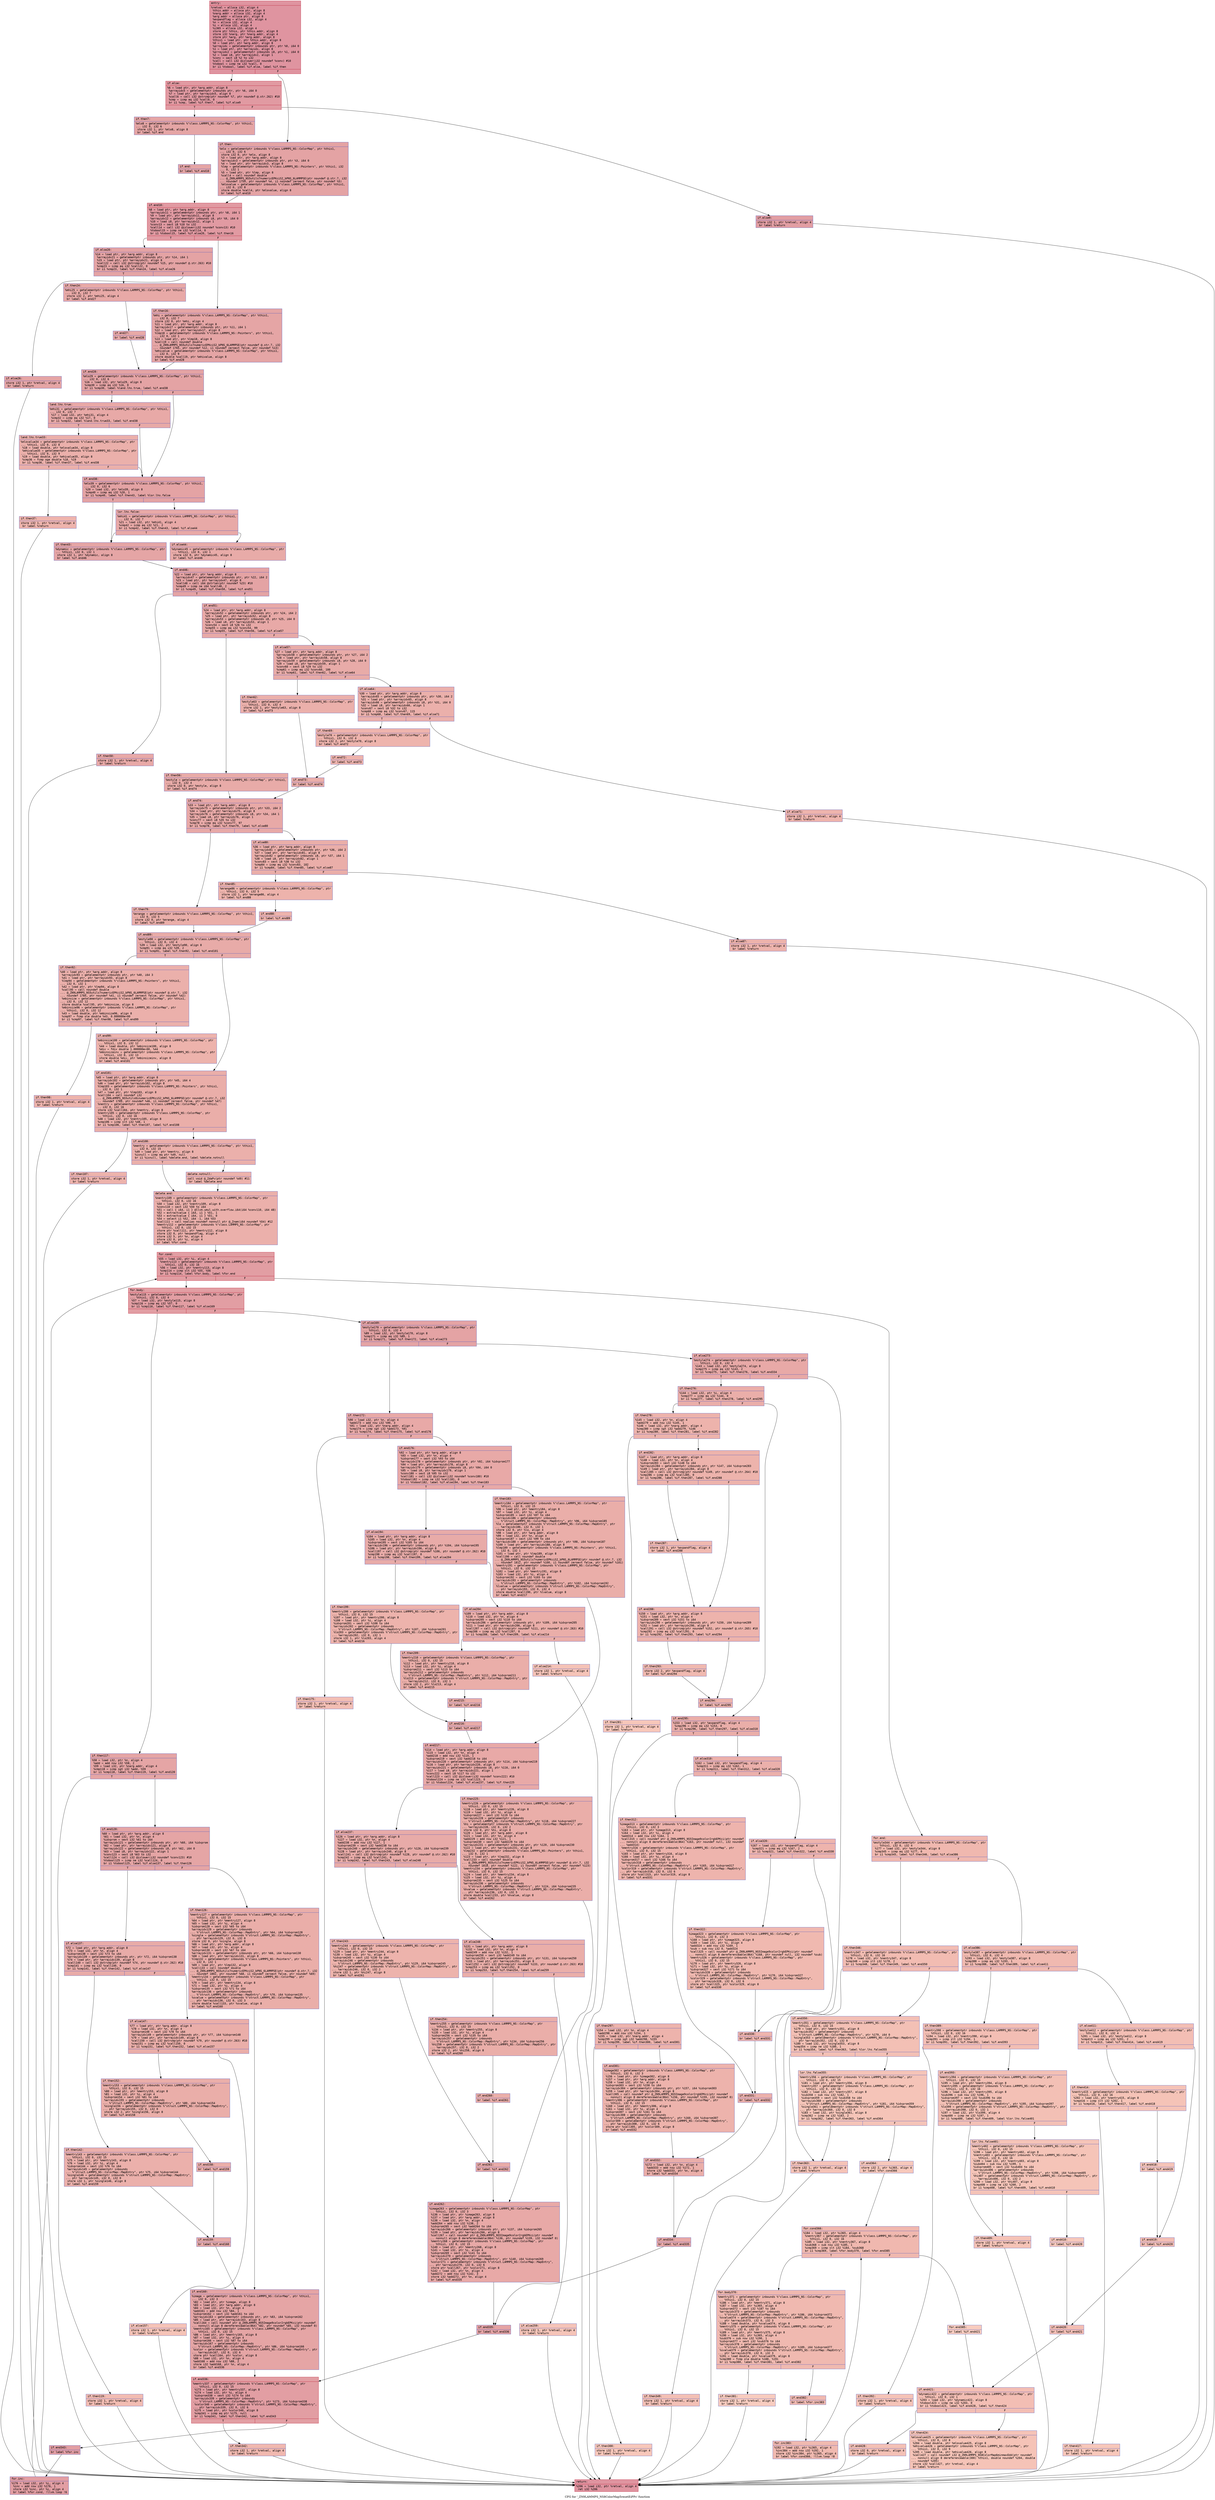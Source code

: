 digraph "CFG for '_ZN9LAMMPS_NS8ColorMap5resetEiPPc' function" {
	label="CFG for '_ZN9LAMMPS_NS8ColorMap5resetEiPPc' function";

	Node0x55d95321c9f0 [shape=record,color="#b70d28ff", style=filled, fillcolor="#b70d2870" fontname="Courier",label="{entry:\l|  %retval = alloca i32, align 4\l  %this.addr = alloca ptr, align 8\l  %narg.addr = alloca i32, align 4\l  %arg.addr = alloca ptr, align 8\l  %expandflag = alloca i32, align 4\l  %n = alloca i32, align 4\l  %i = alloca i32, align 4\l  %i365 = alloca i32, align 4\l  store ptr %this, ptr %this.addr, align 8\l  store i32 %narg, ptr %narg.addr, align 4\l  store ptr %arg, ptr %arg.addr, align 8\l  %this1 = load ptr, ptr %this.addr, align 8\l  %0 = load ptr, ptr %arg.addr, align 8\l  %arrayidx = getelementptr inbounds ptr, ptr %0, i64 0\l  %1 = load ptr, ptr %arrayidx, align 8\l  %arrayidx2 = getelementptr inbounds i8, ptr %1, i64 0\l  %2 = load i8, ptr %arrayidx2, align 1\l  %conv = sext i8 %2 to i32\l  %call = call i32 @islower(i32 noundef %conv) #10\l  %tobool = icmp ne i32 %call, 0\l  br i1 %tobool, label %if.else, label %if.then\l|{<s0>T|<s1>F}}"];
	Node0x55d95321c9f0:s0 -> Node0x55d95321d8d0[tooltip="entry -> if.else\nProbability 62.50%" ];
	Node0x55d95321c9f0:s1 -> Node0x55d95321d940[tooltip="entry -> if.then\nProbability 37.50%" ];
	Node0x55d95321d940 [shape=record,color="#3d50c3ff", style=filled, fillcolor="#c32e3170" fontname="Courier",label="{if.then:\l|  %mlo = getelementptr inbounds %\"class.LAMMPS_NS::ColorMap\", ptr %this1,\l... i32 0, i32 6\l  store i32 0, ptr %mlo, align 8\l  %3 = load ptr, ptr %arg.addr, align 8\l  %arrayidx3 = getelementptr inbounds ptr, ptr %3, i64 0\l  %4 = load ptr, ptr %arrayidx3, align 8\l  %lmp = getelementptr inbounds %\"class.LAMMPS_NS::Pointers\", ptr %this1, i32\l... 0, i32 1\l  %5 = load ptr, ptr %lmp, align 8\l  %call4 = call noundef double\l... @_ZN9LAMMPS_NS5utils7numericEPKciS2_bPNS_6LAMMPSE(ptr noundef @.str.7, i32\l... noundef 1759, ptr noundef %4, i1 noundef zeroext false, ptr noundef %5)\l  %mlovalue = getelementptr inbounds %\"class.LAMMPS_NS::ColorMap\", ptr %this1,\l... i32 0, i32 8\l  store double %call4, ptr %mlovalue, align 8\l  br label %if.end10\l}"];
	Node0x55d95321d940 -> Node0x55d95321d1c0[tooltip="if.then -> if.end10\nProbability 100.00%" ];
	Node0x55d95321d8d0 [shape=record,color="#b70d28ff", style=filled, fillcolor="#bb1b2c70" fontname="Courier",label="{if.else:\l|  %6 = load ptr, ptr %arg.addr, align 8\l  %arrayidx5 = getelementptr inbounds ptr, ptr %6, i64 0\l  %7 = load ptr, ptr %arrayidx5, align 8\l  %call6 = call i32 @strcmp(ptr noundef %7, ptr noundef @.str.262) #10\l  %cmp = icmp eq i32 %call6, 0\l  br i1 %cmp, label %if.then7, label %if.else9\l|{<s0>T|<s1>F}}"];
	Node0x55d95321d8d0:s0 -> Node0x55d95321eab0[tooltip="if.else -> if.then7\nProbability 37.50%" ];
	Node0x55d95321d8d0:s1 -> Node0x55d95321eb30[tooltip="if.else -> if.else9\nProbability 62.50%" ];
	Node0x55d95321eab0 [shape=record,color="#3d50c3ff", style=filled, fillcolor="#c5333470" fontname="Courier",label="{if.then7:\l|  %mlo8 = getelementptr inbounds %\"class.LAMMPS_NS::ColorMap\", ptr %this1,\l... i32 0, i32 6\l  store i32 1, ptr %mlo8, align 8\l  br label %if.end\l}"];
	Node0x55d95321eab0 -> Node0x55d95321ee40[tooltip="if.then7 -> if.end\nProbability 100.00%" ];
	Node0x55d95321eb30 [shape=record,color="#3d50c3ff", style=filled, fillcolor="#be242e70" fontname="Courier",label="{if.else9:\l|  store i32 1, ptr %retval, align 4\l  br label %return\l}"];
	Node0x55d95321eb30 -> Node0x55d95321efc0[tooltip="if.else9 -> return\nProbability 100.00%" ];
	Node0x55d95321ee40 [shape=record,color="#3d50c3ff", style=filled, fillcolor="#c5333470" fontname="Courier",label="{if.end:\l|  br label %if.end10\l}"];
	Node0x55d95321ee40 -> Node0x55d95321d1c0[tooltip="if.end -> if.end10\nProbability 100.00%" ];
	Node0x55d95321d1c0 [shape=record,color="#b70d28ff", style=filled, fillcolor="#bb1b2c70" fontname="Courier",label="{if.end10:\l|  %8 = load ptr, ptr %arg.addr, align 8\l  %arrayidx11 = getelementptr inbounds ptr, ptr %8, i64 1\l  %9 = load ptr, ptr %arrayidx11, align 8\l  %arrayidx12 = getelementptr inbounds i8, ptr %9, i64 0\l  %10 = load i8, ptr %arrayidx12, align 1\l  %conv13 = sext i8 %10 to i32\l  %call14 = call i32 @islower(i32 noundef %conv13) #10\l  %tobool15 = icmp ne i32 %call14, 0\l  br i1 %tobool15, label %if.else20, label %if.then16\l|{<s0>T|<s1>F}}"];
	Node0x55d95321d1c0:s0 -> Node0x55d95321f6b0[tooltip="if.end10 -> if.else20\nProbability 62.50%" ];
	Node0x55d95321d1c0:s1 -> Node0x55d95321f730[tooltip="if.end10 -> if.then16\nProbability 37.50%" ];
	Node0x55d95321f730 [shape=record,color="#3d50c3ff", style=filled, fillcolor="#c5333470" fontname="Courier",label="{if.then16:\l|  %mhi = getelementptr inbounds %\"class.LAMMPS_NS::ColorMap\", ptr %this1,\l... i32 0, i32 7\l  store i32 0, ptr %mhi, align 4\l  %11 = load ptr, ptr %arg.addr, align 8\l  %arrayidx17 = getelementptr inbounds ptr, ptr %11, i64 1\l  %12 = load ptr, ptr %arrayidx17, align 8\l  %lmp18 = getelementptr inbounds %\"class.LAMMPS_NS::Pointers\", ptr %this1,\l... i32 0, i32 1\l  %13 = load ptr, ptr %lmp18, align 8\l  %call19 = call noundef double\l... @_ZN9LAMMPS_NS5utils7numericEPKciS2_bPNS_6LAMMPSE(ptr noundef @.str.7, i32\l... noundef 1765, ptr noundef %12, i1 noundef zeroext false, ptr noundef %13)\l  %mhivalue = getelementptr inbounds %\"class.LAMMPS_NS::ColorMap\", ptr %this1,\l... i32 0, i32 9\l  store double %call19, ptr %mhivalue, align 8\l  br label %if.end28\l}"];
	Node0x55d95321f730 -> Node0x55d9532200c0[tooltip="if.then16 -> if.end28\nProbability 100.00%" ];
	Node0x55d95321f6b0 [shape=record,color="#3d50c3ff", style=filled, fillcolor="#c32e3170" fontname="Courier",label="{if.else20:\l|  %14 = load ptr, ptr %arg.addr, align 8\l  %arrayidx21 = getelementptr inbounds ptr, ptr %14, i64 1\l  %15 = load ptr, ptr %arrayidx21, align 8\l  %call22 = call i32 @strcmp(ptr noundef %15, ptr noundef @.str.263) #10\l  %cmp23 = icmp eq i32 %call22, 0\l  br i1 %cmp23, label %if.then24, label %if.else26\l|{<s0>T|<s1>F}}"];
	Node0x55d95321f6b0:s0 -> Node0x55d95321e420[tooltip="if.else20 -> if.then24\nProbability 37.50%" ];
	Node0x55d95321f6b0:s1 -> Node0x55d95321e4a0[tooltip="if.else20 -> if.else26\nProbability 62.50%" ];
	Node0x55d95321e420 [shape=record,color="#3d50c3ff", style=filled, fillcolor="#ca3b3770" fontname="Courier",label="{if.then24:\l|  %mhi25 = getelementptr inbounds %\"class.LAMMPS_NS::ColorMap\", ptr %this1,\l... i32 0, i32 7\l  store i32 2, ptr %mhi25, align 4\l  br label %if.end27\l}"];
	Node0x55d95321e420 -> Node0x55d95321e650[tooltip="if.then24 -> if.end27\nProbability 100.00%" ];
	Node0x55d95321e4a0 [shape=record,color="#3d50c3ff", style=filled, fillcolor="#c5333470" fontname="Courier",label="{if.else26:\l|  store i32 1, ptr %retval, align 4\l  br label %return\l}"];
	Node0x55d95321e4a0 -> Node0x55d95321efc0[tooltip="if.else26 -> return\nProbability 100.00%" ];
	Node0x55d95321e650 [shape=record,color="#3d50c3ff", style=filled, fillcolor="#ca3b3770" fontname="Courier",label="{if.end27:\l|  br label %if.end28\l}"];
	Node0x55d95321e650 -> Node0x55d9532200c0[tooltip="if.end27 -> if.end28\nProbability 100.00%" ];
	Node0x55d9532200c0 [shape=record,color="#3d50c3ff", style=filled, fillcolor="#c32e3170" fontname="Courier",label="{if.end28:\l|  %mlo29 = getelementptr inbounds %\"class.LAMMPS_NS::ColorMap\", ptr %this1,\l... i32 0, i32 6\l  %16 = load i32, ptr %mlo29, align 8\l  %cmp30 = icmp eq i32 %16, 0\l  br i1 %cmp30, label %land.lhs.true, label %if.end38\l|{<s0>T|<s1>F}}"];
	Node0x55d9532200c0:s0 -> Node0x55d953221080[tooltip="if.end28 -> land.lhs.true\nProbability 37.50%" ];
	Node0x55d9532200c0:s1 -> Node0x55d953221100[tooltip="if.end28 -> if.end38\nProbability 62.50%" ];
	Node0x55d953221080 [shape=record,color="#3d50c3ff", style=filled, fillcolor="#ca3b3770" fontname="Courier",label="{land.lhs.true:\l|  %mhi31 = getelementptr inbounds %\"class.LAMMPS_NS::ColorMap\", ptr %this1,\l... i32 0, i32 7\l  %17 = load i32, ptr %mhi31, align 4\l  %cmp32 = icmp eq i32 %17, 0\l  br i1 %cmp32, label %land.lhs.true33, label %if.end38\l|{<s0>T|<s1>F}}"];
	Node0x55d953221080:s0 -> Node0x55d953221440[tooltip="land.lhs.true -> land.lhs.true33\nProbability 37.50%" ];
	Node0x55d953221080:s1 -> Node0x55d953221100[tooltip="land.lhs.true -> if.end38\nProbability 62.50%" ];
	Node0x55d953221440 [shape=record,color="#3d50c3ff", style=filled, fillcolor="#d24b4070" fontname="Courier",label="{land.lhs.true33:\l|  %mlovalue34 = getelementptr inbounds %\"class.LAMMPS_NS::ColorMap\", ptr\l... %this1, i32 0, i32 8\l  %18 = load double, ptr %mlovalue34, align 8\l  %mhivalue35 = getelementptr inbounds %\"class.LAMMPS_NS::ColorMap\", ptr\l... %this1, i32 0, i32 9\l  %19 = load double, ptr %mhivalue35, align 8\l  %cmp36 = fcmp oge double %18, %19\l  br i1 %cmp36, label %if.then37, label %if.end38\l|{<s0>T|<s1>F}}"];
	Node0x55d953221440:s0 -> Node0x55d953221900[tooltip="land.lhs.true33 -> if.then37\nProbability 50.00%" ];
	Node0x55d953221440:s1 -> Node0x55d953221100[tooltip="land.lhs.true33 -> if.end38\nProbability 50.00%" ];
	Node0x55d953221900 [shape=record,color="#3d50c3ff", style=filled, fillcolor="#d8564670" fontname="Courier",label="{if.then37:\l|  store i32 1, ptr %retval, align 4\l  br label %return\l}"];
	Node0x55d953221900 -> Node0x55d95321efc0[tooltip="if.then37 -> return\nProbability 100.00%" ];
	Node0x55d953221100 [shape=record,color="#3d50c3ff", style=filled, fillcolor="#c32e3170" fontname="Courier",label="{if.end38:\l|  %mlo39 = getelementptr inbounds %\"class.LAMMPS_NS::ColorMap\", ptr %this1,\l... i32 0, i32 6\l  %20 = load i32, ptr %mlo39, align 8\l  %cmp40 = icmp eq i32 %20, 1\l  br i1 %cmp40, label %if.then43, label %lor.lhs.false\l|{<s0>T|<s1>F}}"];
	Node0x55d953221100:s0 -> Node0x55d953221d50[tooltip="if.end38 -> if.then43\nProbability 50.00%" ];
	Node0x55d953221100:s1 -> Node0x55d953221dd0[tooltip="if.end38 -> lor.lhs.false\nProbability 50.00%" ];
	Node0x55d953221dd0 [shape=record,color="#3d50c3ff", style=filled, fillcolor="#ca3b3770" fontname="Courier",label="{lor.lhs.false:\l|  %mhi41 = getelementptr inbounds %\"class.LAMMPS_NS::ColorMap\", ptr %this1,\l... i32 0, i32 7\l  %21 = load i32, ptr %mhi41, align 4\l  %cmp42 = icmp eq i32 %21, 2\l  br i1 %cmp42, label %if.then43, label %if.else44\l|{<s0>T|<s1>F}}"];
	Node0x55d953221dd0:s0 -> Node0x55d953221d50[tooltip="lor.lhs.false -> if.then43\nProbability 50.00%" ];
	Node0x55d953221dd0:s1 -> Node0x55d953222110[tooltip="lor.lhs.false -> if.else44\nProbability 50.00%" ];
	Node0x55d953221d50 [shape=record,color="#3d50c3ff", style=filled, fillcolor="#c5333470" fontname="Courier",label="{if.then43:\l|  %dynamic = getelementptr inbounds %\"class.LAMMPS_NS::ColorMap\", ptr\l... %this1, i32 0, i32 1\l  store i32 1, ptr %dynamic, align 8\l  br label %if.end46\l}"];
	Node0x55d953221d50 -> Node0x55d9532223c0[tooltip="if.then43 -> if.end46\nProbability 100.00%" ];
	Node0x55d953222110 [shape=record,color="#3d50c3ff", style=filled, fillcolor="#cc403a70" fontname="Courier",label="{if.else44:\l|  %dynamic45 = getelementptr inbounds %\"class.LAMMPS_NS::ColorMap\", ptr\l... %this1, i32 0, i32 1\l  store i32 0, ptr %dynamic45, align 8\l  br label %if.end46\l}"];
	Node0x55d953222110 -> Node0x55d9532223c0[tooltip="if.else44 -> if.end46\nProbability 100.00%" ];
	Node0x55d9532223c0 [shape=record,color="#3d50c3ff", style=filled, fillcolor="#c32e3170" fontname="Courier",label="{if.end46:\l|  %22 = load ptr, ptr %arg.addr, align 8\l  %arrayidx47 = getelementptr inbounds ptr, ptr %22, i64 2\l  %23 = load ptr, ptr %arrayidx47, align 8\l  %call48 = call i64 @strlen(ptr noundef %23) #10\l  %cmp49 = icmp ne i64 %call48, 2\l  br i1 %cmp49, label %if.then50, label %if.end51\l|{<s0>T|<s1>F}}"];
	Node0x55d9532223c0:s0 -> Node0x55d953222ae0[tooltip="if.end46 -> if.then50\nProbability 50.00%" ];
	Node0x55d9532223c0:s1 -> Node0x55d953222b60[tooltip="if.end46 -> if.end51\nProbability 50.00%" ];
	Node0x55d953222ae0 [shape=record,color="#3d50c3ff", style=filled, fillcolor="#ca3b3770" fontname="Courier",label="{if.then50:\l|  store i32 1, ptr %retval, align 4\l  br label %return\l}"];
	Node0x55d953222ae0 -> Node0x55d95321efc0[tooltip="if.then50 -> return\nProbability 100.00%" ];
	Node0x55d953222b60 [shape=record,color="#3d50c3ff", style=filled, fillcolor="#ca3b3770" fontname="Courier",label="{if.end51:\l|  %24 = load ptr, ptr %arg.addr, align 8\l  %arrayidx52 = getelementptr inbounds ptr, ptr %24, i64 2\l  %25 = load ptr, ptr %arrayidx52, align 8\l  %arrayidx53 = getelementptr inbounds i8, ptr %25, i64 0\l  %26 = load i8, ptr %arrayidx53, align 1\l  %conv54 = sext i8 %26 to i32\l  %cmp55 = icmp eq i32 %conv54, 99\l  br i1 %cmp55, label %if.then56, label %if.else57\l|{<s0>T|<s1>F}}"];
	Node0x55d953222b60:s0 -> Node0x55d953223230[tooltip="if.end51 -> if.then56\nProbability 50.00%" ];
	Node0x55d953222b60:s1 -> Node0x55d9532232b0[tooltip="if.end51 -> if.else57\nProbability 50.00%" ];
	Node0x55d953223230 [shape=record,color="#3d50c3ff", style=filled, fillcolor="#cc403a70" fontname="Courier",label="{if.then56:\l|  %mstyle = getelementptr inbounds %\"class.LAMMPS_NS::ColorMap\", ptr %this1,\l... i32 0, i32 4\l  store i32 0, ptr %mstyle, align 8\l  br label %if.end74\l}"];
	Node0x55d953223230 -> Node0x55d953223560[tooltip="if.then56 -> if.end74\nProbability 100.00%" ];
	Node0x55d9532232b0 [shape=record,color="#3d50c3ff", style=filled, fillcolor="#cc403a70" fontname="Courier",label="{if.else57:\l|  %27 = load ptr, ptr %arg.addr, align 8\l  %arrayidx58 = getelementptr inbounds ptr, ptr %27, i64 2\l  %28 = load ptr, ptr %arrayidx58, align 8\l  %arrayidx59 = getelementptr inbounds i8, ptr %28, i64 0\l  %29 = load i8, ptr %arrayidx59, align 1\l  %conv60 = sext i8 %29 to i32\l  %cmp61 = icmp eq i32 %conv60, 100\l  br i1 %cmp61, label %if.then62, label %if.else64\l|{<s0>T|<s1>F}}"];
	Node0x55d9532232b0:s0 -> Node0x55d953223ae0[tooltip="if.else57 -> if.then62\nProbability 50.00%" ];
	Node0x55d9532232b0:s1 -> Node0x55d953223b60[tooltip="if.else57 -> if.else64\nProbability 50.00%" ];
	Node0x55d953223ae0 [shape=record,color="#3d50c3ff", style=filled, fillcolor="#d24b4070" fontname="Courier",label="{if.then62:\l|  %mstyle63 = getelementptr inbounds %\"class.LAMMPS_NS::ColorMap\", ptr\l... %this1, i32 0, i32 4\l  store i32 1, ptr %mstyle63, align 8\l  br label %if.end73\l}"];
	Node0x55d953223ae0 -> Node0x55d953223e80[tooltip="if.then62 -> if.end73\nProbability 100.00%" ];
	Node0x55d953223b60 [shape=record,color="#3d50c3ff", style=filled, fillcolor="#d24b4070" fontname="Courier",label="{if.else64:\l|  %30 = load ptr, ptr %arg.addr, align 8\l  %arrayidx65 = getelementptr inbounds ptr, ptr %30, i64 2\l  %31 = load ptr, ptr %arrayidx65, align 8\l  %arrayidx66 = getelementptr inbounds i8, ptr %31, i64 0\l  %32 = load i8, ptr %arrayidx66, align 1\l  %conv67 = sext i8 %32 to i32\l  %cmp68 = icmp eq i32 %conv67, 115\l  br i1 %cmp68, label %if.then69, label %if.else71\l|{<s0>T|<s1>F}}"];
	Node0x55d953223b60:s0 -> Node0x55d953220810[tooltip="if.else64 -> if.then69\nProbability 50.00%" ];
	Node0x55d953223b60:s1 -> Node0x55d953220890[tooltip="if.else64 -> if.else71\nProbability 50.00%" ];
	Node0x55d953220810 [shape=record,color="#3d50c3ff", style=filled, fillcolor="#d8564670" fontname="Courier",label="{if.then69:\l|  %mstyle70 = getelementptr inbounds %\"class.LAMMPS_NS::ColorMap\", ptr\l... %this1, i32 0, i32 4\l  store i32 2, ptr %mstyle70, align 8\l  br label %if.end72\l}"];
	Node0x55d953220810 -> Node0x55d953224db0[tooltip="if.then69 -> if.end72\nProbability 100.00%" ];
	Node0x55d953220890 [shape=record,color="#3d50c3ff", style=filled, fillcolor="#d8564670" fontname="Courier",label="{if.else71:\l|  store i32 1, ptr %retval, align 4\l  br label %return\l}"];
	Node0x55d953220890 -> Node0x55d95321efc0[tooltip="if.else71 -> return\nProbability 100.00%" ];
	Node0x55d953224db0 [shape=record,color="#3d50c3ff", style=filled, fillcolor="#d8564670" fontname="Courier",label="{if.end72:\l|  br label %if.end73\l}"];
	Node0x55d953224db0 -> Node0x55d953223e80[tooltip="if.end72 -> if.end73\nProbability 100.00%" ];
	Node0x55d953223e80 [shape=record,color="#3d50c3ff", style=filled, fillcolor="#d0473d70" fontname="Courier",label="{if.end73:\l|  br label %if.end74\l}"];
	Node0x55d953223e80 -> Node0x55d953223560[tooltip="if.end73 -> if.end74\nProbability 100.00%" ];
	Node0x55d953223560 [shape=record,color="#3d50c3ff", style=filled, fillcolor="#ca3b3770" fontname="Courier",label="{if.end74:\l|  %33 = load ptr, ptr %arg.addr, align 8\l  %arrayidx75 = getelementptr inbounds ptr, ptr %33, i64 2\l  %34 = load ptr, ptr %arrayidx75, align 8\l  %arrayidx76 = getelementptr inbounds i8, ptr %34, i64 1\l  %35 = load i8, ptr %arrayidx76, align 1\l  %conv77 = sext i8 %35 to i32\l  %cmp78 = icmp eq i32 %conv77, 97\l  br i1 %cmp78, label %if.then79, label %if.else80\l|{<s0>T|<s1>F}}"];
	Node0x55d953223560:s0 -> Node0x55d953225520[tooltip="if.end74 -> if.then79\nProbability 50.00%" ];
	Node0x55d953223560:s1 -> Node0x55d9532255a0[tooltip="if.end74 -> if.else80\nProbability 50.00%" ];
	Node0x55d953225520 [shape=record,color="#3d50c3ff", style=filled, fillcolor="#d0473d70" fontname="Courier",label="{if.then79:\l|  %mrange = getelementptr inbounds %\"class.LAMMPS_NS::ColorMap\", ptr %this1,\l... i32 0, i32 5\l  store i32 0, ptr %mrange, align 4\l  br label %if.end89\l}"];
	Node0x55d953225520 -> Node0x55d953225850[tooltip="if.then79 -> if.end89\nProbability 100.00%" ];
	Node0x55d9532255a0 [shape=record,color="#3d50c3ff", style=filled, fillcolor="#d0473d70" fontname="Courier",label="{if.else80:\l|  %36 = load ptr, ptr %arg.addr, align 8\l  %arrayidx81 = getelementptr inbounds ptr, ptr %36, i64 2\l  %37 = load ptr, ptr %arrayidx81, align 8\l  %arrayidx82 = getelementptr inbounds i8, ptr %37, i64 1\l  %38 = load i8, ptr %arrayidx82, align 1\l  %conv83 = sext i8 %38 to i32\l  %cmp84 = icmp eq i32 %conv83, 102\l  br i1 %cmp84, label %if.then85, label %if.else87\l|{<s0>T|<s1>F}}"];
	Node0x55d9532255a0:s0 -> Node0x55d953225dd0[tooltip="if.else80 -> if.then85\nProbability 50.00%" ];
	Node0x55d9532255a0:s1 -> Node0x55d953225e50[tooltip="if.else80 -> if.else87\nProbability 50.00%" ];
	Node0x55d953225dd0 [shape=record,color="#3d50c3ff", style=filled, fillcolor="#d6524470" fontname="Courier",label="{if.then85:\l|  %mrange86 = getelementptr inbounds %\"class.LAMMPS_NS::ColorMap\", ptr\l... %this1, i32 0, i32 5\l  store i32 1, ptr %mrange86, align 4\l  br label %if.end88\l}"];
	Node0x55d953225dd0 -> Node0x55d953226110[tooltip="if.then85 -> if.end88\nProbability 100.00%" ];
	Node0x55d953225e50 [shape=record,color="#3d50c3ff", style=filled, fillcolor="#d6524470" fontname="Courier",label="{if.else87:\l|  store i32 1, ptr %retval, align 4\l  br label %return\l}"];
	Node0x55d953225e50 -> Node0x55d95321efc0[tooltip="if.else87 -> return\nProbability 100.00%" ];
	Node0x55d953226110 [shape=record,color="#3d50c3ff", style=filled, fillcolor="#d6524470" fontname="Courier",label="{if.end88:\l|  br label %if.end89\l}"];
	Node0x55d953226110 -> Node0x55d953225850[tooltip="if.end88 -> if.end89\nProbability 100.00%" ];
	Node0x55d953225850 [shape=record,color="#3d50c3ff", style=filled, fillcolor="#cc403a70" fontname="Courier",label="{if.end89:\l|  %mstyle90 = getelementptr inbounds %\"class.LAMMPS_NS::ColorMap\", ptr\l... %this1, i32 0, i32 4\l  %39 = load i32, ptr %mstyle90, align 8\l  %cmp91 = icmp eq i32 %39, 2\l  br i1 %cmp91, label %if.then92, label %if.end101\l|{<s0>T|<s1>F}}"];
	Node0x55d953225850:s0 -> Node0x55d9532265a0[tooltip="if.end89 -> if.then92\nProbability 50.00%" ];
	Node0x55d953225850:s1 -> Node0x55d953226620[tooltip="if.end89 -> if.end101\nProbability 50.00%" ];
	Node0x55d9532265a0 [shape=record,color="#3d50c3ff", style=filled, fillcolor="#d24b4070" fontname="Courier",label="{if.then92:\l|  %40 = load ptr, ptr %arg.addr, align 8\l  %arrayidx93 = getelementptr inbounds ptr, ptr %40, i64 3\l  %41 = load ptr, ptr %arrayidx93, align 8\l  %lmp94 = getelementptr inbounds %\"class.LAMMPS_NS::Pointers\", ptr %this1,\l... i32 0, i32 1\l  %42 = load ptr, ptr %lmp94, align 8\l  %call95 = call noundef double\l... @_ZN9LAMMPS_NS5utils7numericEPKciS2_bPNS_6LAMMPSE(ptr noundef @.str.7, i32\l... noundef 1784, ptr noundef %41, i1 noundef zeroext false, ptr noundef %42)\l  %mbinsize = getelementptr inbounds %\"class.LAMMPS_NS::ColorMap\", ptr %this1,\l... i32 0, i32 12\l  store double %call95, ptr %mbinsize, align 8\l  %mbinsize96 = getelementptr inbounds %\"class.LAMMPS_NS::ColorMap\", ptr\l... %this1, i32 0, i32 12\l  %43 = load double, ptr %mbinsize96, align 8\l  %cmp97 = fcmp ole double %43, 0.000000e+00\l  br i1 %cmp97, label %if.then98, label %if.end99\l|{<s0>T|<s1>F}}"];
	Node0x55d9532265a0:s0 -> Node0x55d953226ff0[tooltip="if.then92 -> if.then98\nProbability 50.00%" ];
	Node0x55d9532265a0:s1 -> Node0x55d953227070[tooltip="if.then92 -> if.end99\nProbability 50.00%" ];
	Node0x55d953226ff0 [shape=record,color="#3d50c3ff", style=filled, fillcolor="#d6524470" fontname="Courier",label="{if.then98:\l|  store i32 1, ptr %retval, align 4\l  br label %return\l}"];
	Node0x55d953226ff0 -> Node0x55d95321efc0[tooltip="if.then98 -> return\nProbability 100.00%" ];
	Node0x55d953227070 [shape=record,color="#3d50c3ff", style=filled, fillcolor="#d6524470" fontname="Courier",label="{if.end99:\l|  %mbinsize100 = getelementptr inbounds %\"class.LAMMPS_NS::ColorMap\", ptr\l... %this1, i32 0, i32 12\l  %44 = load double, ptr %mbinsize100, align 8\l  %div = fdiv double 1.000000e+00, %44\l  %mbinsizeinv = getelementptr inbounds %\"class.LAMMPS_NS::ColorMap\", ptr\l... %this1, i32 0, i32 13\l  store double %div, ptr %mbinsizeinv, align 8\l  br label %if.end101\l}"];
	Node0x55d953227070 -> Node0x55d953226620[tooltip="if.end99 -> if.end101\nProbability 100.00%" ];
	Node0x55d953226620 [shape=record,color="#3d50c3ff", style=filled, fillcolor="#d0473d70" fontname="Courier",label="{if.end101:\l|  %45 = load ptr, ptr %arg.addr, align 8\l  %arrayidx102 = getelementptr inbounds ptr, ptr %45, i64 4\l  %46 = load ptr, ptr %arrayidx102, align 8\l  %lmp103 = getelementptr inbounds %\"class.LAMMPS_NS::Pointers\", ptr %this1,\l... i32 0, i32 1\l  %47 = load ptr, ptr %lmp103, align 8\l  %call104 = call noundef i32\l... @_ZN9LAMMPS_NS5utils8inumericEPKciS2_bPNS_6LAMMPSE(ptr noundef @.str.7, i32\l... noundef 1789, ptr noundef %46, i1 noundef zeroext false, ptr noundef %47)\l  %nentry = getelementptr inbounds %\"class.LAMMPS_NS::ColorMap\", ptr %this1,\l... i32 0, i32 16\l  store i32 %call104, ptr %nentry, align 8\l  %nentry105 = getelementptr inbounds %\"class.LAMMPS_NS::ColorMap\", ptr\l... %this1, i32 0, i32 16\l  %48 = load i32, ptr %nentry105, align 8\l  %cmp106 = icmp slt i32 %48, 1\l  br i1 %cmp106, label %if.then107, label %if.end108\l|{<s0>T|<s1>F}}"];
	Node0x55d953226620:s0 -> Node0x55d9532287f0[tooltip="if.end101 -> if.then107\nProbability 37.50%" ];
	Node0x55d953226620:s1 -> Node0x55d953228870[tooltip="if.end101 -> if.end108\nProbability 62.50%" ];
	Node0x55d9532287f0 [shape=record,color="#3d50c3ff", style=filled, fillcolor="#d6524470" fontname="Courier",label="{if.then107:\l|  store i32 1, ptr %retval, align 4\l  br label %return\l}"];
	Node0x55d9532287f0 -> Node0x55d95321efc0[tooltip="if.then107 -> return\nProbability 100.00%" ];
	Node0x55d953228870 [shape=record,color="#3d50c3ff", style=filled, fillcolor="#d24b4070" fontname="Courier",label="{if.end108:\l|  %mentry = getelementptr inbounds %\"class.LAMMPS_NS::ColorMap\", ptr %this1,\l... i32 0, i32 15\l  %49 = load ptr, ptr %mentry, align 8\l  %isnull = icmp eq ptr %49, null\l  br i1 %isnull, label %delete.end, label %delete.notnull\l|{<s0>T|<s1>F}}"];
	Node0x55d953228870:s0 -> Node0x55d953228cc0[tooltip="if.end108 -> delete.end\nProbability 37.50%" ];
	Node0x55d953228870:s1 -> Node0x55d953228d40[tooltip="if.end108 -> delete.notnull\nProbability 62.50%" ];
	Node0x55d953228d40 [shape=record,color="#3d50c3ff", style=filled, fillcolor="#d6524470" fontname="Courier",label="{delete.notnull:\l|  call void @_ZdaPv(ptr noundef %49) #11\l  br label %delete.end\l}"];
	Node0x55d953228d40 -> Node0x55d953228cc0[tooltip="delete.notnull -> delete.end\nProbability 100.00%" ];
	Node0x55d953228cc0 [shape=record,color="#3d50c3ff", style=filled, fillcolor="#d24b4070" fontname="Courier",label="{delete.end:\l|  %nentry109 = getelementptr inbounds %\"class.LAMMPS_NS::ColorMap\", ptr\l... %this1, i32 0, i32 16\l  %50 = load i32, ptr %nentry109, align 8\l  %conv110 = sext i32 %50 to i64\l  %51 = call \{ i64, i1 \} @llvm.umul.with.overflow.i64(i64 %conv110, i64 48)\l  %52 = extractvalue \{ i64, i1 \} %51, 1\l  %53 = extractvalue \{ i64, i1 \} %51, 0\l  %54 = select i1 %52, i64 -1, i64 %53\l  %call111 = call noalias noundef nonnull ptr @_Znam(i64 noundef %54) #12\l  %mentry112 = getelementptr inbounds %\"class.LAMMPS_NS::ColorMap\", ptr\l... %this1, i32 0, i32 15\l  store ptr %call111, ptr %mentry112, align 8\l  store i32 0, ptr %expandflag, align 4\l  store i32 5, ptr %n, align 4\l  store i32 0, ptr %i, align 4\l  br label %for.cond\l}"];
	Node0x55d953228cc0 -> Node0x55d9532299d0[tooltip="delete.end -> for.cond\nProbability 100.00%" ];
	Node0x55d9532299d0 [shape=record,color="#b70d28ff", style=filled, fillcolor="#be242e70" fontname="Courier",label="{for.cond:\l|  %55 = load i32, ptr %i, align 4\l  %nentry113 = getelementptr inbounds %\"class.LAMMPS_NS::ColorMap\", ptr\l... %this1, i32 0, i32 16\l  %56 = load i32, ptr %nentry113, align 8\l  %cmp114 = icmp slt i32 %55, %56\l  br i1 %cmp114, label %for.body, label %for.end\l|{<s0>T|<s1>F}}"];
	Node0x55d9532299d0:s0 -> Node0x55d953229d30[tooltip="for.cond -> for.body\nProbability 96.88%" ];
	Node0x55d9532299d0:s1 -> Node0x55d953229db0[tooltip="for.cond -> for.end\nProbability 3.12%" ];
	Node0x55d953229d30 [shape=record,color="#b70d28ff", style=filled, fillcolor="#be242e70" fontname="Courier",label="{for.body:\l|  %mstyle115 = getelementptr inbounds %\"class.LAMMPS_NS::ColorMap\", ptr\l... %this1, i32 0, i32 4\l  %57 = load i32, ptr %mstyle115, align 8\l  %cmp116 = icmp eq i32 %57, 0\l  br i1 %cmp116, label %if.then117, label %if.else169\l|{<s0>T|<s1>F}}"];
	Node0x55d953229d30:s0 -> Node0x55d95322a0f0[tooltip="for.body -> if.then117\nProbability 37.50%" ];
	Node0x55d953229d30:s1 -> Node0x55d95322a170[tooltip="for.body -> if.else169\nProbability 62.50%" ];
	Node0x55d95322a0f0 [shape=record,color="#3d50c3ff", style=filled, fillcolor="#c5333470" fontname="Courier",label="{if.then117:\l|  %58 = load i32, ptr %n, align 4\l  %add = add nsw i32 %58, 2\l  %59 = load i32, ptr %narg.addr, align 4\l  %cmp118 = icmp sgt i32 %add, %59\l  br i1 %cmp118, label %if.then119, label %if.end120\l|{<s0>T|<s1>F}}"];
	Node0x55d95322a0f0:s0 -> Node0x55d95322a500[tooltip="if.then117 -> if.then119\nProbability 3.12%" ];
	Node0x55d95322a0f0:s1 -> Node0x55d95322a580[tooltip="if.then117 -> if.end120\nProbability 96.88%" ];
	Node0x55d95322a500 [shape=record,color="#3d50c3ff", style=filled, fillcolor="#e1675170" fontname="Courier",label="{if.then119:\l|  store i32 1, ptr %retval, align 4\l  br label %return\l}"];
	Node0x55d95322a500 -> Node0x55d95321efc0[tooltip="if.then119 -> return\nProbability 100.00%" ];
	Node0x55d95322a580 [shape=record,color="#3d50c3ff", style=filled, fillcolor="#c5333470" fontname="Courier",label="{if.end120:\l|  %60 = load ptr, ptr %arg.addr, align 8\l  %61 = load i32, ptr %n, align 4\l  %idxprom = sext i32 %61 to i64\l  %arrayidx121 = getelementptr inbounds ptr, ptr %60, i64 %idxprom\l  %62 = load ptr, ptr %arrayidx121, align 8\l  %arrayidx122 = getelementptr inbounds i8, ptr %62, i64 0\l  %63 = load i8, ptr %arrayidx122, align 1\l  %conv123 = sext i8 %63 to i32\l  %call124 = call i32 @islower(i32 noundef %conv123) #10\l  %tobool125 = icmp ne i32 %call124, 0\l  br i1 %tobool125, label %if.else137, label %if.then126\l|{<s0>T|<s1>F}}"];
	Node0x55d95322a580:s0 -> Node0x55d95322aed0[tooltip="if.end120 -> if.else137\nProbability 62.50%" ];
	Node0x55d95322a580:s1 -> Node0x55d95322af50[tooltip="if.end120 -> if.then126\nProbability 37.50%" ];
	Node0x55d95322af50 [shape=record,color="#3d50c3ff", style=filled, fillcolor="#d0473d70" fontname="Courier",label="{if.then126:\l|  %mentry127 = getelementptr inbounds %\"class.LAMMPS_NS::ColorMap\", ptr\l... %this1, i32 0, i32 15\l  %64 = load ptr, ptr %mentry127, align 8\l  %65 = load i32, ptr %i, align 4\l  %idxprom128 = sext i32 %65 to i64\l  %arrayidx129 = getelementptr inbounds\l... %\"struct.LAMMPS_NS::ColorMap::MapEntry\", ptr %64, i64 %idxprom128\l  %single = getelementptr inbounds %\"struct.LAMMPS_NS::ColorMap::MapEntry\",\l... ptr %arrayidx129, i32 0, i32 0\l  store i32 0, ptr %single, align 8\l  %66 = load ptr, ptr %arg.addr, align 8\l  %67 = load i32, ptr %n, align 4\l  %idxprom130 = sext i32 %67 to i64\l  %arrayidx131 = getelementptr inbounds ptr, ptr %66, i64 %idxprom130\l  %68 = load ptr, ptr %arrayidx131, align 8\l  %lmp132 = getelementptr inbounds %\"class.LAMMPS_NS::Pointers\", ptr %this1,\l... i32 0, i32 1\l  %69 = load ptr, ptr %lmp132, align 8\l  %call133 = call noundef double\l... @_ZN9LAMMPS_NS5utils7numericEPKciS2_bPNS_6LAMMPSE(ptr noundef @.str.7, i32\l... noundef 1802, ptr noundef %68, i1 noundef zeroext false, ptr noundef %69)\l  %mentry134 = getelementptr inbounds %\"class.LAMMPS_NS::ColorMap\", ptr\l... %this1, i32 0, i32 15\l  %70 = load ptr, ptr %mentry134, align 8\l  %71 = load i32, ptr %i, align 4\l  %idxprom135 = sext i32 %71 to i64\l  %arrayidx136 = getelementptr inbounds\l... %\"struct.LAMMPS_NS::ColorMap::MapEntry\", ptr %70, i64 %idxprom135\l  %svalue = getelementptr inbounds %\"struct.LAMMPS_NS::ColorMap::MapEntry\",\l... ptr %arrayidx136, i32 0, i32 3\l  store double %call133, ptr %svalue, align 8\l  br label %if.end160\l}"];
	Node0x55d95322af50 -> Node0x55d95322c090[tooltip="if.then126 -> if.end160\nProbability 100.00%" ];
	Node0x55d95322aed0 [shape=record,color="#3d50c3ff", style=filled, fillcolor="#cc403a70" fontname="Courier",label="{if.else137:\l|  %72 = load ptr, ptr %arg.addr, align 8\l  %73 = load i32, ptr %n, align 4\l  %idxprom138 = sext i32 %73 to i64\l  %arrayidx139 = getelementptr inbounds ptr, ptr %72, i64 %idxprom138\l  %74 = load ptr, ptr %arrayidx139, align 8\l  %call140 = call i32 @strcmp(ptr noundef %74, ptr noundef @.str.262) #10\l  %cmp141 = icmp eq i32 %call140, 0\l  br i1 %cmp141, label %if.then142, label %if.else147\l|{<s0>T|<s1>F}}"];
	Node0x55d95322aed0:s0 -> Node0x55d95322c670[tooltip="if.else137 -> if.then142\nProbability 37.50%" ];
	Node0x55d95322aed0:s1 -> Node0x55d95322c6f0[tooltip="if.else137 -> if.else147\nProbability 62.50%" ];
	Node0x55d95322c670 [shape=record,color="#3d50c3ff", style=filled, fillcolor="#d24b4070" fontname="Courier",label="{if.then142:\l|  %mentry143 = getelementptr inbounds %\"class.LAMMPS_NS::ColorMap\", ptr\l... %this1, i32 0, i32 15\l  %75 = load ptr, ptr %mentry143, align 8\l  %76 = load i32, ptr %i, align 4\l  %idxprom144 = sext i32 %76 to i64\l  %arrayidx145 = getelementptr inbounds\l... %\"struct.LAMMPS_NS::ColorMap::MapEntry\", ptr %75, i64 %idxprom144\l  %single146 = getelementptr inbounds %\"struct.LAMMPS_NS::ColorMap::MapEntry\",\l... ptr %arrayidx145, i32 0, i32 0\l  store i32 1, ptr %single146, align 8\l  br label %if.end159\l}"];
	Node0x55d95322c670 -> Node0x55d953224320[tooltip="if.then142 -> if.end159\nProbability 100.00%" ];
	Node0x55d95322c6f0 [shape=record,color="#3d50c3ff", style=filled, fillcolor="#d0473d70" fontname="Courier",label="{if.else147:\l|  %77 = load ptr, ptr %arg.addr, align 8\l  %78 = load i32, ptr %n, align 4\l  %idxprom148 = sext i32 %78 to i64\l  %arrayidx149 = getelementptr inbounds ptr, ptr %77, i64 %idxprom148\l  %79 = load ptr, ptr %arrayidx149, align 8\l  %call150 = call i32 @strcmp(ptr noundef %79, ptr noundef @.str.263) #10\l  %cmp151 = icmp eq i32 %call150, 0\l  br i1 %cmp151, label %if.then152, label %if.else157\l|{<s0>T|<s1>F}}"];
	Node0x55d95322c6f0:s0 -> Node0x55d953224900[tooltip="if.else147 -> if.then152\nProbability 96.88%" ];
	Node0x55d95322c6f0:s1 -> Node0x55d953224980[tooltip="if.else147 -> if.else157\nProbability 3.12%" ];
	Node0x55d953224900 [shape=record,color="#3d50c3ff", style=filled, fillcolor="#d0473d70" fontname="Courier",label="{if.then152:\l|  %mentry153 = getelementptr inbounds %\"class.LAMMPS_NS::ColorMap\", ptr\l... %this1, i32 0, i32 15\l  %80 = load ptr, ptr %mentry153, align 8\l  %81 = load i32, ptr %i, align 4\l  %idxprom154 = sext i32 %81 to i64\l  %arrayidx155 = getelementptr inbounds\l... %\"struct.LAMMPS_NS::ColorMap::MapEntry\", ptr %80, i64 %idxprom154\l  %single156 = getelementptr inbounds %\"struct.LAMMPS_NS::ColorMap::MapEntry\",\l... ptr %arrayidx155, i32 0, i32 0\l  store i32 2, ptr %single156, align 8\l  br label %if.end158\l}"];
	Node0x55d953224900 -> Node0x55d95322e650[tooltip="if.then152 -> if.end158\nProbability 100.00%" ];
	Node0x55d953224980 [shape=record,color="#3d50c3ff", style=filled, fillcolor="#e8765c70" fontname="Courier",label="{if.else157:\l|  store i32 1, ptr %retval, align 4\l  br label %return\l}"];
	Node0x55d953224980 -> Node0x55d95321efc0[tooltip="if.else157 -> return\nProbability 100.00%" ];
	Node0x55d95322e650 [shape=record,color="#3d50c3ff", style=filled, fillcolor="#d0473d70" fontname="Courier",label="{if.end158:\l|  br label %if.end159\l}"];
	Node0x55d95322e650 -> Node0x55d953224320[tooltip="if.end158 -> if.end159\nProbability 100.00%" ];
	Node0x55d953224320 [shape=record,color="#3d50c3ff", style=filled, fillcolor="#cc403a70" fontname="Courier",label="{if.end159:\l|  br label %if.end160\l}"];
	Node0x55d953224320 -> Node0x55d95322c090[tooltip="if.end159 -> if.end160\nProbability 100.00%" ];
	Node0x55d95322c090 [shape=record,color="#3d50c3ff", style=filled, fillcolor="#c5333470" fontname="Courier",label="{if.end160:\l|  %image = getelementptr inbounds %\"class.LAMMPS_NS::ColorMap\", ptr %this1,\l... i32 0, i32 3\l  %82 = load ptr, ptr %image, align 8\l  %83 = load ptr, ptr %arg.addr, align 8\l  %84 = load i32, ptr %n, align 4\l  %add161 = add nsw i32 %84, 1\l  %idxprom162 = sext i32 %add161 to i64\l  %arrayidx163 = getelementptr inbounds ptr, ptr %83, i64 %idxprom162\l  %85 = load ptr, ptr %arrayidx163, align 8\l  %call164 = call noundef ptr @_ZN9LAMMPS_NS5Image9color2rgbEPKci(ptr noundef\l... nonnull align 8 dereferenceable(864) %82, ptr noundef %85, i32 noundef 0)\l  %mentry165 = getelementptr inbounds %\"class.LAMMPS_NS::ColorMap\", ptr\l... %this1, i32 0, i32 15\l  %86 = load ptr, ptr %mentry165, align 8\l  %87 = load i32, ptr %i, align 4\l  %idxprom166 = sext i32 %87 to i64\l  %arrayidx167 = getelementptr inbounds\l... %\"struct.LAMMPS_NS::ColorMap::MapEntry\", ptr %86, i64 %idxprom166\l  %color = getelementptr inbounds %\"struct.LAMMPS_NS::ColorMap::MapEntry\", ptr\l... %arrayidx167, i32 0, i32 6\l  store ptr %call164, ptr %color, align 8\l  %88 = load i32, ptr %n, align 4\l  %add168 = add nsw i32 %88, 2\l  store i32 %add168, ptr %n, align 4\l  br label %if.end336\l}"];
	Node0x55d95322c090 -> Node0x55d95322f550[tooltip="if.end160 -> if.end336\nProbability 100.00%" ];
	Node0x55d95322a170 [shape=record,color="#3d50c3ff", style=filled, fillcolor="#c32e3170" fontname="Courier",label="{if.else169:\l|  %mstyle170 = getelementptr inbounds %\"class.LAMMPS_NS::ColorMap\", ptr\l... %this1, i32 0, i32 4\l  %89 = load i32, ptr %mstyle170, align 8\l  %cmp171 = icmp eq i32 %89, 1\l  br i1 %cmp171, label %if.then172, label %if.else273\l|{<s0>T|<s1>F}}"];
	Node0x55d95322a170:s0 -> Node0x55d95322f860[tooltip="if.else169 -> if.then172\nProbability 50.00%" ];
	Node0x55d95322a170:s1 -> Node0x55d95322f8e0[tooltip="if.else169 -> if.else273\nProbability 50.00%" ];
	Node0x55d95322f860 [shape=record,color="#3d50c3ff", style=filled, fillcolor="#ca3b3770" fontname="Courier",label="{if.then172:\l|  %90 = load i32, ptr %n, align 4\l  %add173 = add nsw i32 %90, 3\l  %91 = load i32, ptr %narg.addr, align 4\l  %cmp174 = icmp sgt i32 %add173, %91\l  br i1 %cmp174, label %if.then175, label %if.end176\l|{<s0>T|<s1>F}}"];
	Node0x55d95322f860:s0 -> Node0x55d95322fc70[tooltip="if.then172 -> if.then175\nProbability 3.12%" ];
	Node0x55d95322f860:s1 -> Node0x55d95322fcf0[tooltip="if.then172 -> if.end176\nProbability 96.88%" ];
	Node0x55d95322fc70 [shape=record,color="#3d50c3ff", style=filled, fillcolor="#e36c5570" fontname="Courier",label="{if.then175:\l|  store i32 1, ptr %retval, align 4\l  br label %return\l}"];
	Node0x55d95322fc70 -> Node0x55d95321efc0[tooltip="if.then175 -> return\nProbability 100.00%" ];
	Node0x55d95322fcf0 [shape=record,color="#3d50c3ff", style=filled, fillcolor="#ca3b3770" fontname="Courier",label="{if.end176:\l|  %92 = load ptr, ptr %arg.addr, align 8\l  %93 = load i32, ptr %n, align 4\l  %idxprom177 = sext i32 %93 to i64\l  %arrayidx178 = getelementptr inbounds ptr, ptr %92, i64 %idxprom177\l  %94 = load ptr, ptr %arrayidx178, align 8\l  %arrayidx179 = getelementptr inbounds i8, ptr %94, i64 0\l  %95 = load i8, ptr %arrayidx179, align 1\l  %conv180 = sext i8 %95 to i32\l  %call181 = call i32 @islower(i32 noundef %conv180) #10\l  %tobool182 = icmp ne i32 %call181, 0\l  br i1 %tobool182, label %if.else194, label %if.then183\l|{<s0>T|<s1>F}}"];
	Node0x55d95322fcf0:s0 -> Node0x55d953227c80[tooltip="if.end176 -> if.else194\nProbability 62.50%" ];
	Node0x55d95322fcf0:s1 -> Node0x55d953227d00[tooltip="if.end176 -> if.then183\nProbability 37.50%" ];
	Node0x55d953227d00 [shape=record,color="#3d50c3ff", style=filled, fillcolor="#d0473d70" fontname="Courier",label="{if.then183:\l|  %mentry184 = getelementptr inbounds %\"class.LAMMPS_NS::ColorMap\", ptr\l... %this1, i32 0, i32 15\l  %96 = load ptr, ptr %mentry184, align 8\l  %97 = load i32, ptr %i, align 4\l  %idxprom185 = sext i32 %97 to i64\l  %arrayidx186 = getelementptr inbounds\l... %\"struct.LAMMPS_NS::ColorMap::MapEntry\", ptr %96, i64 %idxprom185\l  %lo = getelementptr inbounds %\"struct.LAMMPS_NS::ColorMap::MapEntry\", ptr\l... %arrayidx186, i32 0, i32 1\l  store i32 0, ptr %lo, align 4\l  %98 = load ptr, ptr %arg.addr, align 8\l  %99 = load i32, ptr %n, align 4\l  %idxprom187 = sext i32 %99 to i64\l  %arrayidx188 = getelementptr inbounds ptr, ptr %98, i64 %idxprom187\l  %100 = load ptr, ptr %arrayidx188, align 8\l  %lmp189 = getelementptr inbounds %\"class.LAMMPS_NS::Pointers\", ptr %this1,\l... i32 0, i32 1\l  %101 = load ptr, ptr %lmp189, align 8\l  %call190 = call noundef double\l... @_ZN9LAMMPS_NS5utils7numericEPKciS2_bPNS_6LAMMPSE(ptr noundef @.str.7, i32\l... noundef 1812, ptr noundef %100, i1 noundef zeroext false, ptr noundef %101)\l  %mentry191 = getelementptr inbounds %\"class.LAMMPS_NS::ColorMap\", ptr\l... %this1, i32 0, i32 15\l  %102 = load ptr, ptr %mentry191, align 8\l  %103 = load i32, ptr %i, align 4\l  %idxprom192 = sext i32 %103 to i64\l  %arrayidx193 = getelementptr inbounds\l... %\"struct.LAMMPS_NS::ColorMap::MapEntry\", ptr %102, i64 %idxprom192\l  %lvalue = getelementptr inbounds %\"struct.LAMMPS_NS::ColorMap::MapEntry\",\l... ptr %arrayidx193, i32 0, i32 4\l  store double %call190, ptr %lvalue, align 8\l  br label %if.end217\l}"];
	Node0x55d953227d00 -> Node0x55d953231f70[tooltip="if.then183 -> if.end217\nProbability 100.00%" ];
	Node0x55d953227c80 [shape=record,color="#3d50c3ff", style=filled, fillcolor="#cc403a70" fontname="Courier",label="{if.else194:\l|  %104 = load ptr, ptr %arg.addr, align 8\l  %105 = load i32, ptr %n, align 4\l  %idxprom195 = sext i32 %105 to i64\l  %arrayidx196 = getelementptr inbounds ptr, ptr %104, i64 %idxprom195\l  %106 = load ptr, ptr %arrayidx196, align 8\l  %call197 = call i32 @strcmp(ptr noundef %106, ptr noundef @.str.262) #10\l  %cmp198 = icmp eq i32 %call197, 0\l  br i1 %cmp198, label %if.then199, label %if.else204\l|{<s0>T|<s1>F}}"];
	Node0x55d953227c80:s0 -> Node0x55d953232550[tooltip="if.else194 -> if.then199\nProbability 37.50%" ];
	Node0x55d953227c80:s1 -> Node0x55d9532325d0[tooltip="if.else194 -> if.else204\nProbability 62.50%" ];
	Node0x55d953232550 [shape=record,color="#3d50c3ff", style=filled, fillcolor="#d6524470" fontname="Courier",label="{if.then199:\l|  %mentry200 = getelementptr inbounds %\"class.LAMMPS_NS::ColorMap\", ptr\l... %this1, i32 0, i32 15\l  %107 = load ptr, ptr %mentry200, align 8\l  %108 = load i32, ptr %i, align 4\l  %idxprom201 = sext i32 %108 to i64\l  %arrayidx202 = getelementptr inbounds\l... %\"struct.LAMMPS_NS::ColorMap::MapEntry\", ptr %107, i64 %idxprom201\l  %lo203 = getelementptr inbounds %\"struct.LAMMPS_NS::ColorMap::MapEntry\", ptr\l... %arrayidx202, i32 0, i32 1\l  store i32 1, ptr %lo203, align 4\l  br label %if.end216\l}"];
	Node0x55d953232550 -> Node0x55d953232be0[tooltip="if.then199 -> if.end216\nProbability 100.00%" ];
	Node0x55d9532325d0 [shape=record,color="#3d50c3ff", style=filled, fillcolor="#d0473d70" fontname="Courier",label="{if.else204:\l|  %109 = load ptr, ptr %arg.addr, align 8\l  %110 = load i32, ptr %n, align 4\l  %idxprom205 = sext i32 %110 to i64\l  %arrayidx206 = getelementptr inbounds ptr, ptr %109, i64 %idxprom205\l  %111 = load ptr, ptr %arrayidx206, align 8\l  %call207 = call i32 @strcmp(ptr noundef %111, ptr noundef @.str.263) #10\l  %cmp208 = icmp eq i32 %call207, 0\l  br i1 %cmp208, label %if.then209, label %if.else214\l|{<s0>T|<s1>F}}"];
	Node0x55d9532325d0:s0 -> Node0x55d9532331c0[tooltip="if.else204 -> if.then209\nProbability 96.88%" ];
	Node0x55d9532325d0:s1 -> Node0x55d953233240[tooltip="if.else204 -> if.else214\nProbability 3.12%" ];
	Node0x55d9532331c0 [shape=record,color="#3d50c3ff", style=filled, fillcolor="#d0473d70" fontname="Courier",label="{if.then209:\l|  %mentry210 = getelementptr inbounds %\"class.LAMMPS_NS::ColorMap\", ptr\l... %this1, i32 0, i32 15\l  %112 = load ptr, ptr %mentry210, align 8\l  %113 = load i32, ptr %i, align 4\l  %idxprom211 = sext i32 %113 to i64\l  %arrayidx212 = getelementptr inbounds\l... %\"struct.LAMMPS_NS::ColorMap::MapEntry\", ptr %112, i64 %idxprom211\l  %lo213 = getelementptr inbounds %\"struct.LAMMPS_NS::ColorMap::MapEntry\", ptr\l... %arrayidx212, i32 0, i32 1\l  store i32 2, ptr %lo213, align 4\l  br label %if.end215\l}"];
	Node0x55d9532331c0 -> Node0x55d9532338b0[tooltip="if.then209 -> if.end215\nProbability 100.00%" ];
	Node0x55d953233240 [shape=record,color="#3d50c3ff", style=filled, fillcolor="#e8765c70" fontname="Courier",label="{if.else214:\l|  store i32 1, ptr %retval, align 4\l  br label %return\l}"];
	Node0x55d953233240 -> Node0x55d95321efc0[tooltip="if.else214 -> return\nProbability 100.00%" ];
	Node0x55d9532338b0 [shape=record,color="#3d50c3ff", style=filled, fillcolor="#d0473d70" fontname="Courier",label="{if.end215:\l|  br label %if.end216\l}"];
	Node0x55d9532338b0 -> Node0x55d953232be0[tooltip="if.end215 -> if.end216\nProbability 100.00%" ];
	Node0x55d953232be0 [shape=record,color="#3d50c3ff", style=filled, fillcolor="#cc403a70" fontname="Courier",label="{if.end216:\l|  br label %if.end217\l}"];
	Node0x55d953232be0 -> Node0x55d953231f70[tooltip="if.end216 -> if.end217\nProbability 100.00%" ];
	Node0x55d953231f70 [shape=record,color="#3d50c3ff", style=filled, fillcolor="#ca3b3770" fontname="Courier",label="{if.end217:\l|  %114 = load ptr, ptr %arg.addr, align 8\l  %115 = load i32, ptr %n, align 4\l  %add218 = add nsw i32 %115, 1\l  %idxprom219 = sext i32 %add218 to i64\l  %arrayidx220 = getelementptr inbounds ptr, ptr %114, i64 %idxprom219\l  %116 = load ptr, ptr %arrayidx220, align 8\l  %arrayidx221 = getelementptr inbounds i8, ptr %116, i64 0\l  %117 = load i8, ptr %arrayidx221, align 1\l  %conv222 = sext i8 %117 to i32\l  %call223 = call i32 @islower(i32 noundef %conv222) #10\l  %tobool224 = icmp ne i32 %call223, 0\l  br i1 %tobool224, label %if.else237, label %if.then225\l|{<s0>T|<s1>F}}"];
	Node0x55d953231f70:s0 -> Node0x55d953234300[tooltip="if.end217 -> if.else237\nProbability 62.50%" ];
	Node0x55d953231f70:s1 -> Node0x55d953234380[tooltip="if.end217 -> if.then225\nProbability 37.50%" ];
	Node0x55d953234380 [shape=record,color="#3d50c3ff", style=filled, fillcolor="#d0473d70" fontname="Courier",label="{if.then225:\l|  %mentry226 = getelementptr inbounds %\"class.LAMMPS_NS::ColorMap\", ptr\l... %this1, i32 0, i32 15\l  %118 = load ptr, ptr %mentry226, align 8\l  %119 = load i32, ptr %i, align 4\l  %idxprom227 = sext i32 %119 to i64\l  %arrayidx228 = getelementptr inbounds\l... %\"struct.LAMMPS_NS::ColorMap::MapEntry\", ptr %118, i64 %idxprom227\l  %hi = getelementptr inbounds %\"struct.LAMMPS_NS::ColorMap::MapEntry\", ptr\l... %arrayidx228, i32 0, i32 2\l  store i32 0, ptr %hi, align 8\l  %120 = load ptr, ptr %arg.addr, align 8\l  %121 = load i32, ptr %n, align 4\l  %add229 = add nsw i32 %121, 1\l  %idxprom230 = sext i32 %add229 to i64\l  %arrayidx231 = getelementptr inbounds ptr, ptr %120, i64 %idxprom230\l  %122 = load ptr, ptr %arrayidx231, align 8\l  %lmp232 = getelementptr inbounds %\"class.LAMMPS_NS::Pointers\", ptr %this1,\l... i32 0, i32 1\l  %123 = load ptr, ptr %lmp232, align 8\l  %call233 = call noundef double\l... @_ZN9LAMMPS_NS5utils7numericEPKciS2_bPNS_6LAMMPSE(ptr noundef @.str.7, i32\l... noundef 1818, ptr noundef %122, i1 noundef zeroext false, ptr noundef %123)\l  %mentry234 = getelementptr inbounds %\"class.LAMMPS_NS::ColorMap\", ptr\l... %this1, i32 0, i32 15\l  %124 = load ptr, ptr %mentry234, align 8\l  %125 = load i32, ptr %i, align 4\l  %idxprom235 = sext i32 %125 to i64\l  %arrayidx236 = getelementptr inbounds\l... %\"struct.LAMMPS_NS::ColorMap::MapEntry\", ptr %124, i64 %idxprom235\l  %hvalue = getelementptr inbounds %\"struct.LAMMPS_NS::ColorMap::MapEntry\",\l... ptr %arrayidx236, i32 0, i32 5\l  store double %call233, ptr %hvalue, align 8\l  br label %if.end262\l}"];
	Node0x55d953234380 -> Node0x55d953235530[tooltip="if.then225 -> if.end262\nProbability 100.00%" ];
	Node0x55d953234300 [shape=record,color="#3d50c3ff", style=filled, fillcolor="#cc403a70" fontname="Courier",label="{if.else237:\l|  %126 = load ptr, ptr %arg.addr, align 8\l  %127 = load i32, ptr %n, align 4\l  %add238 = add nsw i32 %127, 1\l  %idxprom239 = sext i32 %add238 to i64\l  %arrayidx240 = getelementptr inbounds ptr, ptr %126, i64 %idxprom239\l  %128 = load ptr, ptr %arrayidx240, align 8\l  %call241 = call i32 @strcmp(ptr noundef %128, ptr noundef @.str.262) #10\l  %cmp242 = icmp eq i32 %call241, 0\l  br i1 %cmp242, label %if.then243, label %if.else248\l|{<s0>T|<s1>F}}"];
	Node0x55d953234300:s0 -> Node0x55d953235bc0[tooltip="if.else237 -> if.then243\nProbability 37.50%" ];
	Node0x55d953234300:s1 -> Node0x55d953235c40[tooltip="if.else237 -> if.else248\nProbability 62.50%" ];
	Node0x55d953235bc0 [shape=record,color="#3d50c3ff", style=filled, fillcolor="#d6524470" fontname="Courier",label="{if.then243:\l|  %mentry244 = getelementptr inbounds %\"class.LAMMPS_NS::ColorMap\", ptr\l... %this1, i32 0, i32 15\l  %129 = load ptr, ptr %mentry244, align 8\l  %130 = load i32, ptr %i, align 4\l  %idxprom245 = sext i32 %130 to i64\l  %arrayidx246 = getelementptr inbounds\l... %\"struct.LAMMPS_NS::ColorMap::MapEntry\", ptr %129, i64 %idxprom245\l  %hi247 = getelementptr inbounds %\"struct.LAMMPS_NS::ColorMap::MapEntry\", ptr\l... %arrayidx246, i32 0, i32 2\l  store i32 1, ptr %hi247, align 8\l  br label %if.end261\l}"];
	Node0x55d953235bc0 -> Node0x55d953236250[tooltip="if.then243 -> if.end261\nProbability 100.00%" ];
	Node0x55d953235c40 [shape=record,color="#3d50c3ff", style=filled, fillcolor="#d0473d70" fontname="Courier",label="{if.else248:\l|  %131 = load ptr, ptr %arg.addr, align 8\l  %132 = load i32, ptr %n, align 4\l  %add249 = add nsw i32 %132, 1\l  %idxprom250 = sext i32 %add249 to i64\l  %arrayidx251 = getelementptr inbounds ptr, ptr %131, i64 %idxprom250\l  %133 = load ptr, ptr %arrayidx251, align 8\l  %call252 = call i32 @strcmp(ptr noundef %133, ptr noundef @.str.263) #10\l  %cmp253 = icmp eq i32 %call252, 0\l  br i1 %cmp253, label %if.then254, label %if.else259\l|{<s0>T|<s1>F}}"];
	Node0x55d953235c40:s0 -> Node0x55d9532368e0[tooltip="if.else248 -> if.then254\nProbability 96.88%" ];
	Node0x55d953235c40:s1 -> Node0x55d953236960[tooltip="if.else248 -> if.else259\nProbability 3.12%" ];
	Node0x55d9532368e0 [shape=record,color="#3d50c3ff", style=filled, fillcolor="#d0473d70" fontname="Courier",label="{if.then254:\l|  %mentry255 = getelementptr inbounds %\"class.LAMMPS_NS::ColorMap\", ptr\l... %this1, i32 0, i32 15\l  %134 = load ptr, ptr %mentry255, align 8\l  %135 = load i32, ptr %i, align 4\l  %idxprom256 = sext i32 %135 to i64\l  %arrayidx257 = getelementptr inbounds\l... %\"struct.LAMMPS_NS::ColorMap::MapEntry\", ptr %134, i64 %idxprom256\l  %hi258 = getelementptr inbounds %\"struct.LAMMPS_NS::ColorMap::MapEntry\", ptr\l... %arrayidx257, i32 0, i32 2\l  store i32 2, ptr %hi258, align 8\l  br label %if.end260\l}"];
	Node0x55d9532368e0 -> Node0x55d953236f70[tooltip="if.then254 -> if.end260\nProbability 100.00%" ];
	Node0x55d953236960 [shape=record,color="#3d50c3ff", style=filled, fillcolor="#e97a5f70" fontname="Courier",label="{if.else259:\l|  store i32 1, ptr %retval, align 4\l  br label %return\l}"];
	Node0x55d953236960 -> Node0x55d95321efc0[tooltip="if.else259 -> return\nProbability 100.00%" ];
	Node0x55d953236f70 [shape=record,color="#3d50c3ff", style=filled, fillcolor="#d0473d70" fontname="Courier",label="{if.end260:\l|  br label %if.end261\l}"];
	Node0x55d953236f70 -> Node0x55d953236250[tooltip="if.end260 -> if.end261\nProbability 100.00%" ];
	Node0x55d953236250 [shape=record,color="#3d50c3ff", style=filled, fillcolor="#cc403a70" fontname="Courier",label="{if.end261:\l|  br label %if.end262\l}"];
	Node0x55d953236250 -> Node0x55d953235530[tooltip="if.end261 -> if.end262\nProbability 100.00%" ];
	Node0x55d953235530 [shape=record,color="#3d50c3ff", style=filled, fillcolor="#ca3b3770" fontname="Courier",label="{if.end262:\l|  %image263 = getelementptr inbounds %\"class.LAMMPS_NS::ColorMap\", ptr\l... %this1, i32 0, i32 3\l  %136 = load ptr, ptr %image263, align 8\l  %137 = load ptr, ptr %arg.addr, align 8\l  %138 = load i32, ptr %n, align 4\l  %add264 = add nsw i32 %138, 2\l  %idxprom265 = sext i32 %add264 to i64\l  %arrayidx266 = getelementptr inbounds ptr, ptr %137, i64 %idxprom265\l  %139 = load ptr, ptr %arrayidx266, align 8\l  %call267 = call noundef ptr @_ZN9LAMMPS_NS5Image9color2rgbEPKci(ptr noundef\l... nonnull align 8 dereferenceable(864) %136, ptr noundef %139, i32 noundef 0)\l  %mentry268 = getelementptr inbounds %\"class.LAMMPS_NS::ColorMap\", ptr\l... %this1, i32 0, i32 15\l  %140 = load ptr, ptr %mentry268, align 8\l  %141 = load i32, ptr %i, align 4\l  %idxprom269 = sext i32 %141 to i64\l  %arrayidx270 = getelementptr inbounds\l... %\"struct.LAMMPS_NS::ColorMap::MapEntry\", ptr %140, i64 %idxprom269\l  %color271 = getelementptr inbounds %\"struct.LAMMPS_NS::ColorMap::MapEntry\",\l... ptr %arrayidx270, i32 0, i32 6\l  store ptr %call267, ptr %color271, align 8\l  %142 = load i32, ptr %n, align 4\l  %add272 = add nsw i32 %142, 3\l  store i32 %add272, ptr %n, align 4\l  br label %if.end335\l}"];
	Node0x55d953235530 -> Node0x55d953237e90[tooltip="if.end262 -> if.end335\nProbability 100.00%" ];
	Node0x55d95322f8e0 [shape=record,color="#3d50c3ff", style=filled, fillcolor="#ca3b3770" fontname="Courier",label="{if.else273:\l|  %mstyle274 = getelementptr inbounds %\"class.LAMMPS_NS::ColorMap\", ptr\l... %this1, i32 0, i32 4\l  %143 = load i32, ptr %mstyle274, align 8\l  %cmp275 = icmp eq i32 %143, 2\l  br i1 %cmp275, label %if.then276, label %if.end334\l|{<s0>T|<s1>F}}"];
	Node0x55d95322f8e0:s0 -> Node0x55d9532381a0[tooltip="if.else273 -> if.then276\nProbability 50.00%" ];
	Node0x55d95322f8e0:s1 -> Node0x55d953238220[tooltip="if.else273 -> if.end334\nProbability 50.00%" ];
	Node0x55d9532381a0 [shape=record,color="#3d50c3ff", style=filled, fillcolor="#d0473d70" fontname="Courier",label="{if.then276:\l|  %144 = load i32, ptr %i, align 4\l  %cmp277 = icmp eq i32 %144, 0\l  br i1 %cmp277, label %if.then278, label %if.end295\l|{<s0>T|<s1>F}}"];
	Node0x55d9532381a0:s0 -> Node0x55d953238480[tooltip="if.then276 -> if.then278\nProbability 37.50%" ];
	Node0x55d9532381a0:s1 -> Node0x55d953238500[tooltip="if.then276 -> if.end295\nProbability 62.50%" ];
	Node0x55d953238480 [shape=record,color="#3d50c3ff", style=filled, fillcolor="#d6524470" fontname="Courier",label="{if.then278:\l|  %145 = load i32, ptr %n, align 4\l  %add279 = add nsw i32 %145, 1\l  %146 = load i32, ptr %narg.addr, align 4\l  %cmp280 = icmp sgt i32 %add279, %146\l  br i1 %cmp280, label %if.then281, label %if.end282\l|{<s0>T|<s1>F}}"];
	Node0x55d953238480:s0 -> Node0x55d953238890[tooltip="if.then278 -> if.then281\nProbability 3.12%" ];
	Node0x55d953238480:s1 -> Node0x55d953238910[tooltip="if.then278 -> if.end282\nProbability 96.88%" ];
	Node0x55d953238890 [shape=record,color="#3d50c3ff", style=filled, fillcolor="#ec7f6370" fontname="Courier",label="{if.then281:\l|  store i32 1, ptr %retval, align 4\l  br label %return\l}"];
	Node0x55d953238890 -> Node0x55d95321efc0[tooltip="if.then281 -> return\nProbability 100.00%" ];
	Node0x55d953238910 [shape=record,color="#3d50c3ff", style=filled, fillcolor="#d6524470" fontname="Courier",label="{if.end282:\l|  %147 = load ptr, ptr %arg.addr, align 8\l  %148 = load i32, ptr %n, align 4\l  %idxprom283 = sext i32 %148 to i64\l  %arrayidx284 = getelementptr inbounds ptr, ptr %147, i64 %idxprom283\l  %149 = load ptr, ptr %arrayidx284, align 8\l  %call285 = call i32 @strcmp(ptr noundef %149, ptr noundef @.str.264) #10\l  %cmp286 = icmp eq i32 %call285, 0\l  br i1 %cmp286, label %if.then287, label %if.end288\l|{<s0>T|<s1>F}}"];
	Node0x55d953238910:s0 -> Node0x55d953239040[tooltip="if.end282 -> if.then287\nProbability 37.50%" ];
	Node0x55d953238910:s1 -> Node0x55d9532390c0[tooltip="if.end282 -> if.end288\nProbability 62.50%" ];
	Node0x55d953239040 [shape=record,color="#3d50c3ff", style=filled, fillcolor="#de614d70" fontname="Courier",label="{if.then287:\l|  store i32 1, ptr %expandflag, align 4\l  br label %if.end288\l}"];
	Node0x55d953239040 -> Node0x55d9532390c0[tooltip="if.then287 -> if.end288\nProbability 100.00%" ];
	Node0x55d9532390c0 [shape=record,color="#3d50c3ff", style=filled, fillcolor="#d6524470" fontname="Courier",label="{if.end288:\l|  %150 = load ptr, ptr %arg.addr, align 8\l  %151 = load i32, ptr %n, align 4\l  %idxprom289 = sext i32 %151 to i64\l  %arrayidx290 = getelementptr inbounds ptr, ptr %150, i64 %idxprom289\l  %152 = load ptr, ptr %arrayidx290, align 8\l  %call291 = call i32 @strcmp(ptr noundef %152, ptr noundef @.str.265) #10\l  %cmp292 = icmp eq i32 %call291, 0\l  br i1 %cmp292, label %if.then293, label %if.end294\l|{<s0>T|<s1>F}}"];
	Node0x55d9532390c0:s0 -> Node0x55d9532397f0[tooltip="if.end288 -> if.then293\nProbability 37.50%" ];
	Node0x55d9532390c0:s1 -> Node0x55d953239870[tooltip="if.end288 -> if.end294\nProbability 62.50%" ];
	Node0x55d9532397f0 [shape=record,color="#3d50c3ff", style=filled, fillcolor="#de614d70" fontname="Courier",label="{if.then293:\l|  store i32 2, ptr %expandflag, align 4\l  br label %if.end294\l}"];
	Node0x55d9532397f0 -> Node0x55d953239870[tooltip="if.then293 -> if.end294\nProbability 100.00%" ];
	Node0x55d953239870 [shape=record,color="#3d50c3ff", style=filled, fillcolor="#d6524470" fontname="Courier",label="{if.end294:\l|  br label %if.end295\l}"];
	Node0x55d953239870 -> Node0x55d953238500[tooltip="if.end294 -> if.end295\nProbability 100.00%" ];
	Node0x55d953238500 [shape=record,color="#3d50c3ff", style=filled, fillcolor="#d0473d70" fontname="Courier",label="{if.end295:\l|  %153 = load i32, ptr %expandflag, align 4\l  %cmp296 = icmp eq i32 %153, 0\l  br i1 %cmp296, label %if.then297, label %if.else310\l|{<s0>T|<s1>F}}"];
	Node0x55d953238500:s0 -> Node0x55d953239c50[tooltip="if.end295 -> if.then297\nProbability 37.50%" ];
	Node0x55d953238500:s1 -> Node0x55d953239cd0[tooltip="if.end295 -> if.else310\nProbability 62.50%" ];
	Node0x55d953239c50 [shape=record,color="#3d50c3ff", style=filled, fillcolor="#d6524470" fontname="Courier",label="{if.then297:\l|  %154 = load i32, ptr %n, align 4\l  %add298 = add nsw i32 %154, 1\l  %155 = load i32, ptr %narg.addr, align 4\l  %cmp299 = icmp sgt i32 %add298, %155\l  br i1 %cmp299, label %if.then300, label %if.end301\l|{<s0>T|<s1>F}}"];
	Node0x55d953239c50:s0 -> Node0x55d95323a060[tooltip="if.then297 -> if.then300\nProbability 3.12%" ];
	Node0x55d953239c50:s1 -> Node0x55d95323a0e0[tooltip="if.then297 -> if.end301\nProbability 96.88%" ];
	Node0x55d95323a060 [shape=record,color="#3d50c3ff", style=filled, fillcolor="#ec7f6370" fontname="Courier",label="{if.then300:\l|  store i32 1, ptr %retval, align 4\l  br label %return\l}"];
	Node0x55d95323a060 -> Node0x55d95321efc0[tooltip="if.then300 -> return\nProbability 100.00%" ];
	Node0x55d95323a0e0 [shape=record,color="#3d50c3ff", style=filled, fillcolor="#d6524470" fontname="Courier",label="{if.end301:\l|  %image302 = getelementptr inbounds %\"class.LAMMPS_NS::ColorMap\", ptr\l... %this1, i32 0, i32 3\l  %156 = load ptr, ptr %image302, align 8\l  %157 = load ptr, ptr %arg.addr, align 8\l  %158 = load i32, ptr %n, align 4\l  %idxprom303 = sext i32 %158 to i64\l  %arrayidx304 = getelementptr inbounds ptr, ptr %157, i64 %idxprom303\l  %159 = load ptr, ptr %arrayidx304, align 8\l  %call305 = call noundef ptr @_ZN9LAMMPS_NS5Image9color2rgbEPKci(ptr noundef\l... nonnull align 8 dereferenceable(864) %156, ptr noundef %159, i32 noundef 0)\l  %mentry306 = getelementptr inbounds %\"class.LAMMPS_NS::ColorMap\", ptr\l... %this1, i32 0, i32 15\l  %160 = load ptr, ptr %mentry306, align 8\l  %161 = load i32, ptr %i, align 4\l  %idxprom307 = sext i32 %161 to i64\l  %arrayidx308 = getelementptr inbounds\l... %\"struct.LAMMPS_NS::ColorMap::MapEntry\", ptr %160, i64 %idxprom307\l  %color309 = getelementptr inbounds %\"struct.LAMMPS_NS::ColorMap::MapEntry\",\l... ptr %arrayidx308, i32 0, i32 6\l  store ptr %call305, ptr %color309, align 8\l  br label %if.end332\l}"];
	Node0x55d95323a0e0 -> Node0x55d95323ad00[tooltip="if.end301 -> if.end332\nProbability 100.00%" ];
	Node0x55d953239cd0 [shape=record,color="#3d50c3ff", style=filled, fillcolor="#d24b4070" fontname="Courier",label="{if.else310:\l|  %162 = load i32, ptr %expandflag, align 4\l  %cmp311 = icmp eq i32 %162, 1\l  br i1 %cmp311, label %if.then312, label %if.else320\l|{<s0>T|<s1>F}}"];
	Node0x55d953239cd0:s0 -> Node0x55d95323af00[tooltip="if.else310 -> if.then312\nProbability 50.00%" ];
	Node0x55d953239cd0:s1 -> Node0x55d95323af80[tooltip="if.else310 -> if.else320\nProbability 50.00%" ];
	Node0x55d95323af00 [shape=record,color="#3d50c3ff", style=filled, fillcolor="#d8564670" fontname="Courier",label="{if.then312:\l|  %image313 = getelementptr inbounds %\"class.LAMMPS_NS::ColorMap\", ptr\l... %this1, i32 0, i32 3\l  %163 = load ptr, ptr %image313, align 8\l  %164 = load i32, ptr %i, align 4\l  %add314 = add nsw i32 %164, 1\l  %call315 = call noundef ptr @_ZN9LAMMPS_NS5Image9color2rgbEPKci(ptr noundef\l... nonnull align 8 dereferenceable(864) %163, ptr noundef null, i32 noundef\l... %add314)\l  %mentry316 = getelementptr inbounds %\"class.LAMMPS_NS::ColorMap\", ptr\l... %this1, i32 0, i32 15\l  %165 = load ptr, ptr %mentry316, align 8\l  %166 = load i32, ptr %i, align 4\l  %idxprom317 = sext i32 %166 to i64\l  %arrayidx318 = getelementptr inbounds\l... %\"struct.LAMMPS_NS::ColorMap::MapEntry\", ptr %165, i64 %idxprom317\l  %color319 = getelementptr inbounds %\"struct.LAMMPS_NS::ColorMap::MapEntry\",\l... ptr %arrayidx318, i32 0, i32 6\l  store ptr %call315, ptr %color319, align 8\l  br label %if.end331\l}"];
	Node0x55d95323af00 -> Node0x55d95323b8d0[tooltip="if.then312 -> if.end331\nProbability 100.00%" ];
	Node0x55d95323af80 [shape=record,color="#3d50c3ff", style=filled, fillcolor="#d8564670" fontname="Courier",label="{if.else320:\l|  %167 = load i32, ptr %expandflag, align 4\l  %cmp321 = icmp eq i32 %167, 2\l  br i1 %cmp321, label %if.then322, label %if.end330\l|{<s0>T|<s1>F}}"];
	Node0x55d95323af80:s0 -> Node0x55d95323bad0[tooltip="if.else320 -> if.then322\nProbability 50.00%" ];
	Node0x55d95323af80:s1 -> Node0x55d95323bb50[tooltip="if.else320 -> if.end330\nProbability 50.00%" ];
	Node0x55d95323bad0 [shape=record,color="#3d50c3ff", style=filled, fillcolor="#de614d70" fontname="Courier",label="{if.then322:\l|  %image323 = getelementptr inbounds %\"class.LAMMPS_NS::ColorMap\", ptr\l... %this1, i32 0, i32 3\l  %168 = load ptr, ptr %image323, align 8\l  %169 = load i32, ptr %i, align 4\l  %add324 = add nsw i32 %169, 1\l  %sub = sub nsw i32 0, %add324\l  %call325 = call noundef ptr @_ZN9LAMMPS_NS5Image9color2rgbEPKci(ptr noundef\l... nonnull align 8 dereferenceable(864) %168, ptr noundef null, i32 noundef %sub)\l  %mentry326 = getelementptr inbounds %\"class.LAMMPS_NS::ColorMap\", ptr\l... %this1, i32 0, i32 15\l  %170 = load ptr, ptr %mentry326, align 8\l  %171 = load i32, ptr %i, align 4\l  %idxprom327 = sext i32 %171 to i64\l  %arrayidx328 = getelementptr inbounds\l... %\"struct.LAMMPS_NS::ColorMap::MapEntry\", ptr %170, i64 %idxprom327\l  %color329 = getelementptr inbounds %\"struct.LAMMPS_NS::ColorMap::MapEntry\",\l... ptr %arrayidx328, i32 0, i32 6\l  store ptr %call325, ptr %color329, align 8\l  br label %if.end330\l}"];
	Node0x55d95323bad0 -> Node0x55d95323bb50[tooltip="if.then322 -> if.end330\nProbability 100.00%" ];
	Node0x55d95323bb50 [shape=record,color="#3d50c3ff", style=filled, fillcolor="#d8564670" fontname="Courier",label="{if.end330:\l|  br label %if.end331\l}"];
	Node0x55d95323bb50 -> Node0x55d95323b8d0[tooltip="if.end330 -> if.end331\nProbability 100.00%" ];
	Node0x55d95323b8d0 [shape=record,color="#3d50c3ff", style=filled, fillcolor="#d24b4070" fontname="Courier",label="{if.end331:\l|  br label %if.end332\l}"];
	Node0x55d95323b8d0 -> Node0x55d95323ad00[tooltip="if.end331 -> if.end332\nProbability 100.00%" ];
	Node0x55d95323ad00 [shape=record,color="#3d50c3ff", style=filled, fillcolor="#d0473d70" fontname="Courier",label="{if.end332:\l|  %172 = load i32, ptr %n, align 4\l  %add333 = add nsw i32 %172, 1\l  store i32 %add333, ptr %n, align 4\l  br label %if.end334\l}"];
	Node0x55d95323ad00 -> Node0x55d953238220[tooltip="if.end332 -> if.end334\nProbability 100.00%" ];
	Node0x55d953238220 [shape=record,color="#3d50c3ff", style=filled, fillcolor="#ca3b3770" fontname="Courier",label="{if.end334:\l|  br label %if.end335\l}"];
	Node0x55d953238220 -> Node0x55d953237e90[tooltip="if.end334 -> if.end335\nProbability 100.00%" ];
	Node0x55d953237e90 [shape=record,color="#3d50c3ff", style=filled, fillcolor="#c32e3170" fontname="Courier",label="{if.end335:\l|  br label %if.end336\l}"];
	Node0x55d953237e90 -> Node0x55d95322f550[tooltip="if.end335 -> if.end336\nProbability 100.00%" ];
	Node0x55d95322f550 [shape=record,color="#b70d28ff", style=filled, fillcolor="#be242e70" fontname="Courier",label="{if.end336:\l|  %mentry337 = getelementptr inbounds %\"class.LAMMPS_NS::ColorMap\", ptr\l... %this1, i32 0, i32 15\l  %173 = load ptr, ptr %mentry337, align 8\l  %174 = load i32, ptr %i, align 4\l  %idxprom338 = sext i32 %174 to i64\l  %arrayidx339 = getelementptr inbounds\l... %\"struct.LAMMPS_NS::ColorMap::MapEntry\", ptr %173, i64 %idxprom338\l  %color340 = getelementptr inbounds %\"struct.LAMMPS_NS::ColorMap::MapEntry\",\l... ptr %arrayidx339, i32 0, i32 6\l  %175 = load ptr, ptr %color340, align 8\l  %cmp341 = icmp eq ptr %175, null\l  br i1 %cmp341, label %if.then342, label %if.end343\l|{<s0>T|<s1>F}}"];
	Node0x55d95322f550:s0 -> Node0x55d95322d8b0[tooltip="if.end336 -> if.then342\nProbability 3.12%" ];
	Node0x55d95322f550:s1 -> Node0x55d95322d930[tooltip="if.end336 -> if.end343\nProbability 96.88%" ];
	Node0x55d95322d8b0 [shape=record,color="#3d50c3ff", style=filled, fillcolor="#dc5d4a70" fontname="Courier",label="{if.then342:\l|  store i32 1, ptr %retval, align 4\l  br label %return\l}"];
	Node0x55d95322d8b0 -> Node0x55d95321efc0[tooltip="if.then342 -> return\nProbability 100.00%" ];
	Node0x55d95322d930 [shape=record,color="#3d50c3ff", style=filled, fillcolor="#be242e70" fontname="Courier",label="{if.end343:\l|  br label %for.inc\l}"];
	Node0x55d95322d930 -> Node0x55d95322db70[tooltip="if.end343 -> for.inc\nProbability 100.00%" ];
	Node0x55d95322db70 [shape=record,color="#3d50c3ff", style=filled, fillcolor="#be242e70" fontname="Courier",label="{for.inc:\l|  %176 = load i32, ptr %i, align 4\l  %inc = add nsw i32 %176, 1\l  store i32 %inc, ptr %i, align 4\l  br label %for.cond, !llvm.loop !6\l}"];
	Node0x55d95322db70 -> Node0x55d9532299d0[tooltip="for.inc -> for.cond\nProbability 100.00%" ];
	Node0x55d953229db0 [shape=record,color="#3d50c3ff", style=filled, fillcolor="#dc5d4a70" fontname="Courier",label="{for.end:\l|  %mstyle344 = getelementptr inbounds %\"class.LAMMPS_NS::ColorMap\", ptr\l... %this1, i32 0, i32 4\l  %177 = load i32, ptr %mstyle344, align 8\l  %cmp345 = icmp eq i32 %177, 0\l  br i1 %cmp345, label %if.then346, label %if.else386\l|{<s0>T|<s1>F}}"];
	Node0x55d953229db0:s0 -> Node0x55d95322e180[tooltip="for.end -> if.then346\nProbability 37.50%" ];
	Node0x55d953229db0:s1 -> Node0x55d95322e200[tooltip="for.end -> if.else386\nProbability 62.50%" ];
	Node0x55d95322e180 [shape=record,color="#3d50c3ff", style=filled, fillcolor="#e1675170" fontname="Courier",label="{if.then346:\l|  %nentry347 = getelementptr inbounds %\"class.LAMMPS_NS::ColorMap\", ptr\l... %this1, i32 0, i32 16\l  %178 = load i32, ptr %nentry347, align 8\l  %cmp348 = icmp slt i32 %178, 2\l  br i1 %cmp348, label %if.then349, label %if.end350\l|{<s0>T|<s1>F}}"];
	Node0x55d95322e180:s0 -> Node0x55d95323f500[tooltip="if.then346 -> if.then349\nProbability 50.00%" ];
	Node0x55d95322e180:s1 -> Node0x55d95323f580[tooltip="if.then346 -> if.end350\nProbability 50.00%" ];
	Node0x55d95323f500 [shape=record,color="#3d50c3ff", style=filled, fillcolor="#e5705870" fontname="Courier",label="{if.then349:\l|  store i32 1, ptr %retval, align 4\l  br label %return\l}"];
	Node0x55d95323f500 -> Node0x55d95321efc0[tooltip="if.then349 -> return\nProbability 100.00%" ];
	Node0x55d95323f580 [shape=record,color="#3d50c3ff", style=filled, fillcolor="#e5705870" fontname="Courier",label="{if.end350:\l|  %mentry351 = getelementptr inbounds %\"class.LAMMPS_NS::ColorMap\", ptr\l... %this1, i32 0, i32 15\l  %179 = load ptr, ptr %mentry351, align 8\l  %arrayidx352 = getelementptr inbounds\l... %\"struct.LAMMPS_NS::ColorMap::MapEntry\", ptr %179, i64 0\l  %single353 = getelementptr inbounds %\"struct.LAMMPS_NS::ColorMap::MapEntry\",\l... ptr %arrayidx352, i32 0, i32 0\l  %180 = load i32, ptr %single353, align 8\l  %cmp354 = icmp ne i32 %180, 1\l  br i1 %cmp354, label %if.then363, label %lor.lhs.false355\l|{<s0>T|<s1>F}}"];
	Node0x55d95323f580:s0 -> Node0x55d95323fc20[tooltip="if.end350 -> if.then363\nProbability 50.00%" ];
	Node0x55d95323f580:s1 -> Node0x55d95323fcd0[tooltip="if.end350 -> lor.lhs.false355\nProbability 50.00%" ];
	Node0x55d95323fcd0 [shape=record,color="#3d50c3ff", style=filled, fillcolor="#e97a5f70" fontname="Courier",label="{lor.lhs.false355:\l|  %mentry356 = getelementptr inbounds %\"class.LAMMPS_NS::ColorMap\", ptr\l... %this1, i32 0, i32 15\l  %181 = load ptr, ptr %mentry356, align 8\l  %nentry357 = getelementptr inbounds %\"class.LAMMPS_NS::ColorMap\", ptr\l... %this1, i32 0, i32 16\l  %182 = load i32, ptr %nentry357, align 8\l  %sub358 = sub nsw i32 %182, 1\l  %idxprom359 = sext i32 %sub358 to i64\l  %arrayidx360 = getelementptr inbounds\l... %\"struct.LAMMPS_NS::ColorMap::MapEntry\", ptr %181, i64 %idxprom359\l  %single361 = getelementptr inbounds %\"struct.LAMMPS_NS::ColorMap::MapEntry\",\l... ptr %arrayidx360, i32 0, i32 0\l  %183 = load i32, ptr %single361, align 8\l  %cmp362 = icmp ne i32 %183, 2\l  br i1 %cmp362, label %if.then363, label %if.end364\l|{<s0>T|<s1>F}}"];
	Node0x55d95323fcd0:s0 -> Node0x55d95323fc20[tooltip="lor.lhs.false355 -> if.then363\nProbability 50.00%" ];
	Node0x55d95323fcd0:s1 -> Node0x55d953240520[tooltip="lor.lhs.false355 -> if.end364\nProbability 50.00%" ];
	Node0x55d95323fc20 [shape=record,color="#3d50c3ff", style=filled, fillcolor="#e8765c70" fontname="Courier",label="{if.then363:\l|  store i32 1, ptr %retval, align 4\l  br label %return\l}"];
	Node0x55d95323fc20 -> Node0x55d95321efc0[tooltip="if.then363 -> return\nProbability 100.00%" ];
	Node0x55d953240520 [shape=record,color="#3d50c3ff", style=filled, fillcolor="#ed836670" fontname="Courier",label="{if.end364:\l|  store i32 2, ptr %i365, align 4\l  br label %for.cond366\l}"];
	Node0x55d953240520 -> Node0x55d953240800[tooltip="if.end364 -> for.cond366\nProbability 100.00%" ];
	Node0x55d953240800 [shape=record,color="#3d50c3ff", style=filled, fillcolor="#dc5d4a70" fontname="Courier",label="{for.cond366:\l|  %184 = load i32, ptr %i365, align 4\l  %nentry367 = getelementptr inbounds %\"class.LAMMPS_NS::ColorMap\", ptr\l... %this1, i32 0, i32 16\l  %185 = load i32, ptr %nentry367, align 8\l  %sub368 = sub nsw i32 %185, 1\l  %cmp369 = icmp slt i32 %184, %sub368\l  br i1 %cmp369, label %for.body370, label %for.end385\l|{<s0>T|<s1>F}}"];
	Node0x55d953240800:s0 -> Node0x55d953240c10[tooltip="for.cond366 -> for.body370\nProbability 96.88%" ];
	Node0x55d953240800:s1 -> Node0x55d953240c90[tooltip="for.cond366 -> for.end385\nProbability 3.12%" ];
	Node0x55d953240c10 [shape=record,color="#3d50c3ff", style=filled, fillcolor="#de614d70" fontname="Courier",label="{for.body370:\l|  %mentry371 = getelementptr inbounds %\"class.LAMMPS_NS::ColorMap\", ptr\l... %this1, i32 0, i32 15\l  %186 = load ptr, ptr %mentry371, align 8\l  %187 = load i32, ptr %i365, align 4\l  %idxprom372 = sext i32 %187 to i64\l  %arrayidx373 = getelementptr inbounds\l... %\"struct.LAMMPS_NS::ColorMap::MapEntry\", ptr %186, i64 %idxprom372\l  %svalue374 = getelementptr inbounds %\"struct.LAMMPS_NS::ColorMap::MapEntry\",\l... ptr %arrayidx373, i32 0, i32 3\l  %188 = load double, ptr %svalue374, align 8\l  %mentry375 = getelementptr inbounds %\"class.LAMMPS_NS::ColorMap\", ptr\l... %this1, i32 0, i32 15\l  %189 = load ptr, ptr %mentry375, align 8\l  %190 = load i32, ptr %i365, align 4\l  %sub376 = sub nsw i32 %190, 1\l  %idxprom377 = sext i32 %sub376 to i64\l  %arrayidx378 = getelementptr inbounds\l... %\"struct.LAMMPS_NS::ColorMap::MapEntry\", ptr %189, i64 %idxprom377\l  %svalue379 = getelementptr inbounds %\"struct.LAMMPS_NS::ColorMap::MapEntry\",\l... ptr %arrayidx378, i32 0, i32 3\l  %191 = load double, ptr %svalue379, align 8\l  %cmp380 = fcmp ole double %188, %191\l  br i1 %cmp380, label %if.then381, label %if.end382\l|{<s0>T|<s1>F}}"];
	Node0x55d953240c10:s0 -> Node0x55d953230420[tooltip="for.body370 -> if.then381\nProbability 3.12%" ];
	Node0x55d953240c10:s1 -> Node0x55d9532304a0[tooltip="for.body370 -> if.end382\nProbability 96.88%" ];
	Node0x55d953230420 [shape=record,color="#3d50c3ff", style=filled, fillcolor="#f08b6e70" fontname="Courier",label="{if.then381:\l|  store i32 1, ptr %retval, align 4\l  br label %return\l}"];
	Node0x55d953230420 -> Node0x55d95321efc0[tooltip="if.then381 -> return\nProbability 100.00%" ];
	Node0x55d9532304a0 [shape=record,color="#3d50c3ff", style=filled, fillcolor="#de614d70" fontname="Courier",label="{if.end382:\l|  br label %for.inc383\l}"];
	Node0x55d9532304a0 -> Node0x55d9532306e0[tooltip="if.end382 -> for.inc383\nProbability 100.00%" ];
	Node0x55d9532306e0 [shape=record,color="#3d50c3ff", style=filled, fillcolor="#de614d70" fontname="Courier",label="{for.inc383:\l|  %192 = load i32, ptr %i365, align 4\l  %inc384 = add nsw i32 %192, 1\l  store i32 %inc384, ptr %i365, align 4\l  br label %for.cond366, !llvm.loop !8\l}"];
	Node0x55d9532306e0 -> Node0x55d953240800[tooltip="for.inc383 -> for.cond366\nProbability 100.00%" ];
	Node0x55d953240c90 [shape=record,color="#3d50c3ff", style=filled, fillcolor="#f08b6e70" fontname="Courier",label="{for.end385:\l|  br label %if.end421\l}"];
	Node0x55d953240c90 -> Node0x55d953230b60[tooltip="for.end385 -> if.end421\nProbability 100.00%" ];
	Node0x55d95322e200 [shape=record,color="#3d50c3ff", style=filled, fillcolor="#de614d70" fontname="Courier",label="{if.else386:\l|  %mstyle387 = getelementptr inbounds %\"class.LAMMPS_NS::ColorMap\", ptr\l... %this1, i32 0, i32 4\l  %193 = load i32, ptr %mstyle387, align 8\l  %cmp388 = icmp eq i32 %193, 1\l  br i1 %cmp388, label %if.then389, label %if.else411\l|{<s0>T|<s1>F}}"];
	Node0x55d95322e200:s0 -> Node0x55d953230e70[tooltip="if.else386 -> if.then389\nProbability 50.00%" ];
	Node0x55d95322e200:s1 -> Node0x55d953230ef0[tooltip="if.else386 -> if.else411\nProbability 50.00%" ];
	Node0x55d953230e70 [shape=record,color="#3d50c3ff", style=filled, fillcolor="#e36c5570" fontname="Courier",label="{if.then389:\l|  %nentry390 = getelementptr inbounds %\"class.LAMMPS_NS::ColorMap\", ptr\l... %this1, i32 0, i32 16\l  %194 = load i32, ptr %nentry390, align 8\l  %cmp391 = icmp slt i32 %194, 1\l  br i1 %cmp391, label %if.then392, label %if.end393\l|{<s0>T|<s1>F}}"];
	Node0x55d953230e70:s0 -> Node0x55d953231240[tooltip="if.then389 -> if.then392\nProbability 37.50%" ];
	Node0x55d953230e70:s1 -> Node0x55d9532312c0[tooltip="if.then389 -> if.end393\nProbability 62.50%" ];
	Node0x55d953231240 [shape=record,color="#3d50c3ff", style=filled, fillcolor="#e8765c70" fontname="Courier",label="{if.then392:\l|  store i32 1, ptr %retval, align 4\l  br label %return\l}"];
	Node0x55d953231240 -> Node0x55d95321efc0[tooltip="if.then392 -> return\nProbability 100.00%" ];
	Node0x55d9532312c0 [shape=record,color="#3d50c3ff", style=filled, fillcolor="#e5705870" fontname="Courier",label="{if.end393:\l|  %mentry394 = getelementptr inbounds %\"class.LAMMPS_NS::ColorMap\", ptr\l... %this1, i32 0, i32 15\l  %195 = load ptr, ptr %mentry394, align 8\l  %nentry395 = getelementptr inbounds %\"class.LAMMPS_NS::ColorMap\", ptr\l... %this1, i32 0, i32 16\l  %196 = load i32, ptr %nentry395, align 8\l  %sub396 = sub nsw i32 %196, 1\l  %idxprom397 = sext i32 %sub396 to i64\l  %arrayidx398 = getelementptr inbounds\l... %\"struct.LAMMPS_NS::ColorMap::MapEntry\", ptr %195, i64 %idxprom397\l  %lo399 = getelementptr inbounds %\"struct.LAMMPS_NS::ColorMap::MapEntry\", ptr\l... %arrayidx398, i32 0, i32 1\l  %197 = load i32, ptr %lo399, align 4\l  %cmp400 = icmp ne i32 %197, 1\l  br i1 %cmp400, label %if.then409, label %lor.lhs.false401\l|{<s0>T|<s1>F}}"];
	Node0x55d9532312c0:s0 -> Node0x55d953244070[tooltip="if.end393 -> if.then409\nProbability 50.00%" ];
	Node0x55d9532312c0:s1 -> Node0x55d953244120[tooltip="if.end393 -> lor.lhs.false401\nProbability 50.00%" ];
	Node0x55d953244120 [shape=record,color="#3d50c3ff", style=filled, fillcolor="#e97a5f70" fontname="Courier",label="{lor.lhs.false401:\l|  %mentry402 = getelementptr inbounds %\"class.LAMMPS_NS::ColorMap\", ptr\l... %this1, i32 0, i32 15\l  %198 = load ptr, ptr %mentry402, align 8\l  %nentry403 = getelementptr inbounds %\"class.LAMMPS_NS::ColorMap\", ptr\l... %this1, i32 0, i32 16\l  %199 = load i32, ptr %nentry403, align 8\l  %sub404 = sub nsw i32 %199, 1\l  %idxprom405 = sext i32 %sub404 to i64\l  %arrayidx406 = getelementptr inbounds\l... %\"struct.LAMMPS_NS::ColorMap::MapEntry\", ptr %198, i64 %idxprom405\l  %hi407 = getelementptr inbounds %\"struct.LAMMPS_NS::ColorMap::MapEntry\", ptr\l... %arrayidx406, i32 0, i32 2\l  %200 = load i32, ptr %hi407, align 8\l  %cmp408 = icmp ne i32 %200, 2\l  br i1 %cmp408, label %if.then409, label %if.end410\l|{<s0>T|<s1>F}}"];
	Node0x55d953244120:s0 -> Node0x55d953244070[tooltip="lor.lhs.false401 -> if.then409\nProbability 50.00%" ];
	Node0x55d953244120:s1 -> Node0x55d953244960[tooltip="lor.lhs.false401 -> if.end410\nProbability 50.00%" ];
	Node0x55d953244070 [shape=record,color="#3d50c3ff", style=filled, fillcolor="#e8765c70" fontname="Courier",label="{if.then409:\l|  store i32 1, ptr %retval, align 4\l  br label %return\l}"];
	Node0x55d953244070 -> Node0x55d95321efc0[tooltip="if.then409 -> return\nProbability 100.00%" ];
	Node0x55d953244960 [shape=record,color="#3d50c3ff", style=filled, fillcolor="#ed836670" fontname="Courier",label="{if.end410:\l|  br label %if.end420\l}"];
	Node0x55d953244960 -> Node0x55d953244ba0[tooltip="if.end410 -> if.end420\nProbability 100.00%" ];
	Node0x55d953230ef0 [shape=record,color="#3d50c3ff", style=filled, fillcolor="#e36c5570" fontname="Courier",label="{if.else411:\l|  %mstyle412 = getelementptr inbounds %\"class.LAMMPS_NS::ColorMap\", ptr\l... %this1, i32 0, i32 4\l  %201 = load i32, ptr %mstyle412, align 8\l  %cmp413 = icmp eq i32 %201, 2\l  br i1 %cmp413, label %if.then414, label %if.end419\l|{<s0>T|<s1>F}}"];
	Node0x55d953230ef0:s0 -> Node0x55d953244e80[tooltip="if.else411 -> if.then414\nProbability 50.00%" ];
	Node0x55d953230ef0:s1 -> Node0x55d953244f00[tooltip="if.else411 -> if.end419\nProbability 50.00%" ];
	Node0x55d953244e80 [shape=record,color="#3d50c3ff", style=filled, fillcolor="#e8765c70" fontname="Courier",label="{if.then414:\l|  %nentry415 = getelementptr inbounds %\"class.LAMMPS_NS::ColorMap\", ptr\l... %this1, i32 0, i32 16\l  %202 = load i32, ptr %nentry415, align 8\l  %cmp416 = icmp slt i32 %202, 1\l  br i1 %cmp416, label %if.then417, label %if.end418\l|{<s0>T|<s1>F}}"];
	Node0x55d953244e80:s0 -> Node0x55d953245250[tooltip="if.then414 -> if.then417\nProbability 37.50%" ];
	Node0x55d953244e80:s1 -> Node0x55d9532452d0[tooltip="if.then414 -> if.end418\nProbability 62.50%" ];
	Node0x55d953245250 [shape=record,color="#3d50c3ff", style=filled, fillcolor="#ec7f6370" fontname="Courier",label="{if.then417:\l|  store i32 1, ptr %retval, align 4\l  br label %return\l}"];
	Node0x55d953245250 -> Node0x55d95321efc0[tooltip="if.then417 -> return\nProbability 100.00%" ];
	Node0x55d9532452d0 [shape=record,color="#3d50c3ff", style=filled, fillcolor="#e97a5f70" fontname="Courier",label="{if.end418:\l|  br label %if.end419\l}"];
	Node0x55d9532452d0 -> Node0x55d953244f00[tooltip="if.end418 -> if.end419\nProbability 100.00%" ];
	Node0x55d953244f00 [shape=record,color="#3d50c3ff", style=filled, fillcolor="#e36c5570" fontname="Courier",label="{if.end419:\l|  br label %if.end420\l}"];
	Node0x55d953244f00 -> Node0x55d953244ba0[tooltip="if.end419 -> if.end420\nProbability 100.00%" ];
	Node0x55d953244ba0 [shape=record,color="#3d50c3ff", style=filled, fillcolor="#e36c5570" fontname="Courier",label="{if.end420:\l|  br label %if.end421\l}"];
	Node0x55d953244ba0 -> Node0x55d953230b60[tooltip="if.end420 -> if.end421\nProbability 100.00%" ];
	Node0x55d953230b60 [shape=record,color="#3d50c3ff", style=filled, fillcolor="#e36c5570" fontname="Courier",label="{if.end421:\l|  %dynamic422 = getelementptr inbounds %\"class.LAMMPS_NS::ColorMap\", ptr\l... %this1, i32 0, i32 1\l  %203 = load i32, ptr %dynamic422, align 8\l  %tobool423 = icmp ne i32 %203, 0\l  br i1 %tobool423, label %if.end428, label %if.then424\l|{<s0>T|<s1>F}}"];
	Node0x55d953230b60:s0 -> Node0x55d953245890[tooltip="if.end421 -> if.end428\nProbability 62.50%" ];
	Node0x55d953230b60:s1 -> Node0x55d953245910[tooltip="if.end421 -> if.then424\nProbability 37.50%" ];
	Node0x55d953245910 [shape=record,color="#3d50c3ff", style=filled, fillcolor="#e8765c70" fontname="Courier",label="{if.then424:\l|  %mlovalue425 = getelementptr inbounds %\"class.LAMMPS_NS::ColorMap\", ptr\l... %this1, i32 0, i32 8\l  %204 = load double, ptr %mlovalue425, align 8\l  %mhivalue426 = getelementptr inbounds %\"class.LAMMPS_NS::ColorMap\", ptr\l... %this1, i32 0, i32 9\l  %205 = load double, ptr %mhivalue426, align 8\l  %call427 = call noundef i32 @_ZN9LAMMPS_NS8ColorMap6minmaxEdd(ptr noundef\l... nonnull align 8 dereferenceable(300) %this1, double noundef %204, double\l... noundef %205)\l  store i32 %call427, ptr %retval, align 4\l  br label %return\l}"];
	Node0x55d953245910 -> Node0x55d95321efc0[tooltip="if.then424 -> return\nProbability 100.00%" ];
	Node0x55d953245890 [shape=record,color="#3d50c3ff", style=filled, fillcolor="#e5705870" fontname="Courier",label="{if.end428:\l|  store i32 0, ptr %retval, align 4\l  br label %return\l}"];
	Node0x55d953245890 -> Node0x55d95321efc0[tooltip="if.end428 -> return\nProbability 100.00%" ];
	Node0x55d95321efc0 [shape=record,color="#b70d28ff", style=filled, fillcolor="#b70d2870" fontname="Courier",label="{return:\l|  %206 = load i32, ptr %retval, align 4\l  ret i32 %206\l}"];
}
